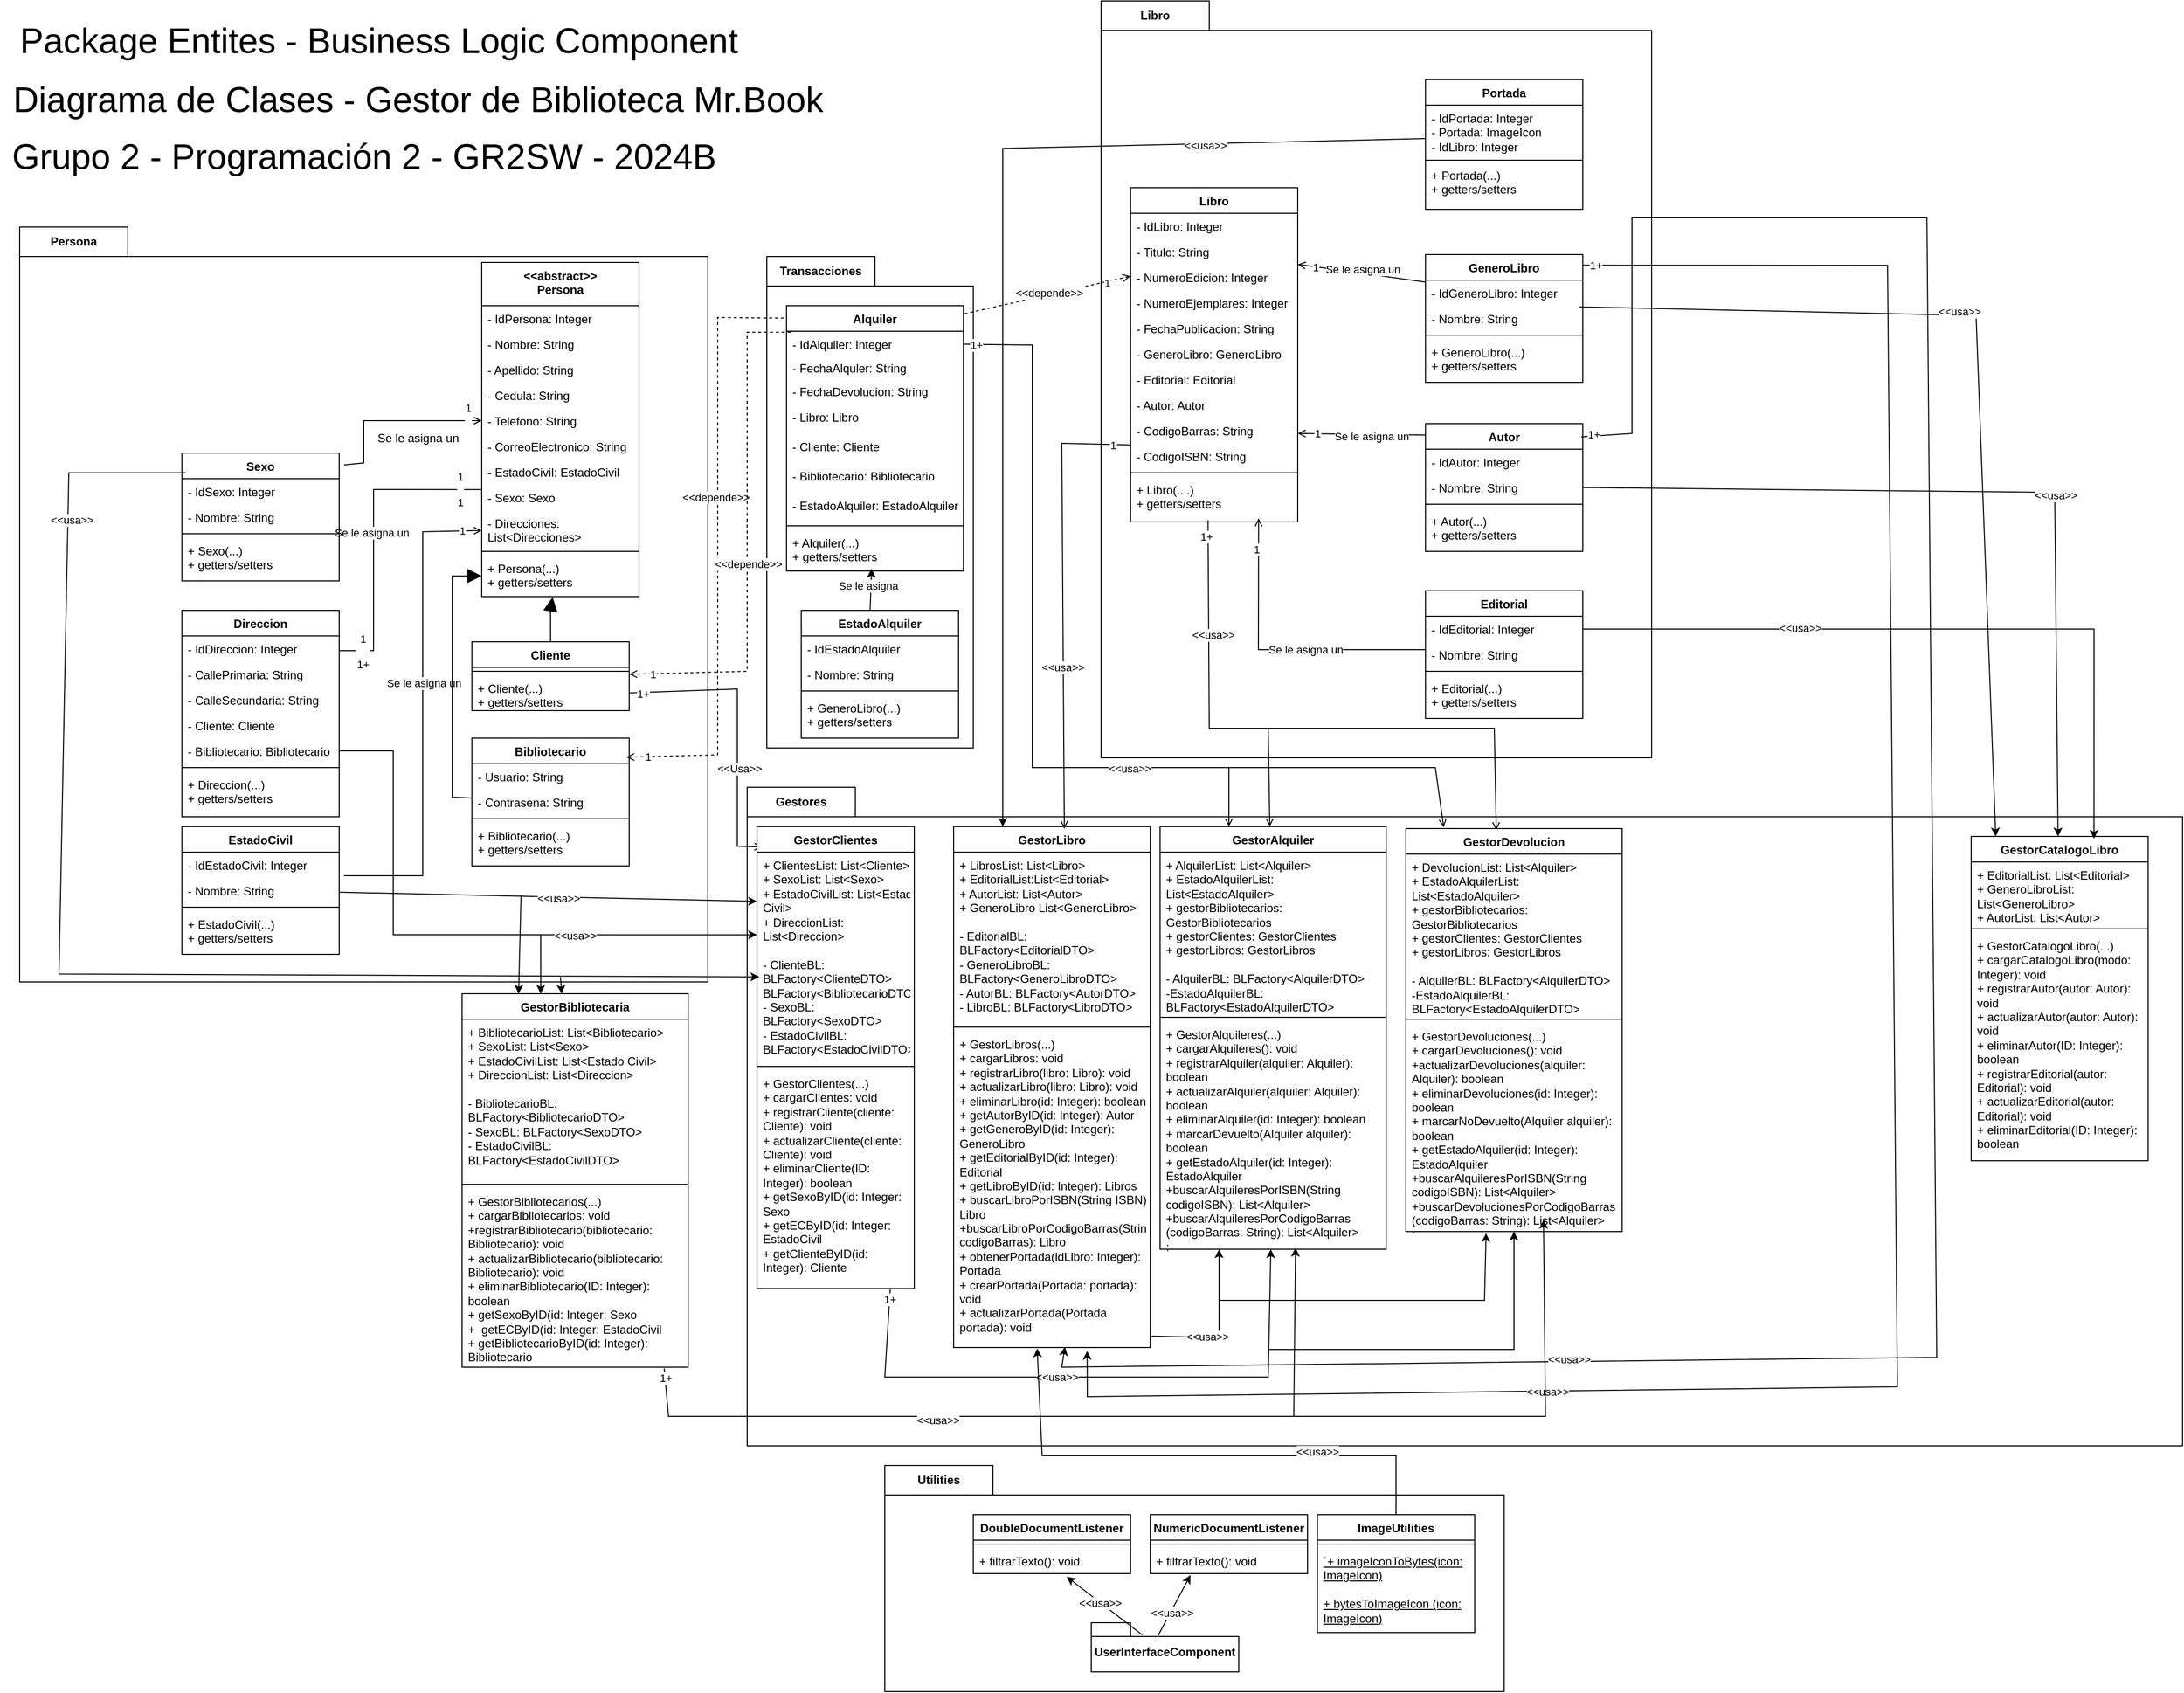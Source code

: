 <mxfile>
    <diagram id="AAFGW5f_S8-sbhcOqlIE" name="Page-1">
        <mxGraphModel dx="2440" dy="1878" grid="1" gridSize="10" guides="1" tooltips="1" connect="1" arrows="1" fold="1" page="1" pageScale="1" pageWidth="1100" pageHeight="850" background="light-dark(#FFFFFF,#000000)" math="0" shadow="0" adaptiveColors="none">
            <root>
                <mxCell id="0"/>
                <mxCell id="1" parent="0"/>
                <mxCell id="489" value="Utilities" style="shape=folder;fontStyle=1;tabWidth=110;tabHeight=30;tabPosition=left;html=1;boundedLbl=1;labelInHeader=1;container=1;collapsible=0;whiteSpace=wrap;" vertex="1" parent="1">
                    <mxGeometry x="290" y="1390" width="630" height="230" as="geometry"/>
                </mxCell>
                <mxCell id="490" value="" style="html=1;strokeColor=none;resizeWidth=1;resizeHeight=1;fillColor=none;part=1;connectable=0;allowArrows=0;deletable=0;whiteSpace=wrap;" vertex="1" parent="489">
                    <mxGeometry width="630" height="161.0" relative="1" as="geometry">
                        <mxPoint y="30" as="offset"/>
                    </mxGeometry>
                </mxCell>
                <mxCell id="487" value="Gestores" style="shape=folder;fontStyle=1;tabWidth=110;tabHeight=30;tabPosition=left;html=1;boundedLbl=1;labelInHeader=1;container=1;collapsible=0;whiteSpace=wrap;" vertex="1" parent="1">
                    <mxGeometry x="150" y="700" width="1460" height="670" as="geometry"/>
                </mxCell>
                <mxCell id="488" value="" style="html=1;strokeColor=none;resizeWidth=1;resizeHeight=1;fillColor=none;part=1;connectable=0;allowArrows=0;deletable=0;whiteSpace=wrap;" vertex="1" parent="487">
                    <mxGeometry width="1460" height="469" relative="1" as="geometry">
                        <mxPoint y="30" as="offset"/>
                    </mxGeometry>
                </mxCell>
                <mxCell id="483" value="Transacciones" style="shape=folder;fontStyle=1;tabWidth=110;tabHeight=30;tabPosition=left;html=1;boundedLbl=1;labelInHeader=1;container=1;collapsible=0;whiteSpace=wrap;" vertex="1" parent="1">
                    <mxGeometry x="170" y="160" width="210" height="500" as="geometry"/>
                </mxCell>
                <mxCell id="484" value="" style="html=1;strokeColor=none;resizeWidth=1;resizeHeight=1;fillColor=none;part=1;connectable=0;allowArrows=0;deletable=0;whiteSpace=wrap;" vertex="1" parent="483">
                    <mxGeometry width="210" height="350" relative="1" as="geometry">
                        <mxPoint y="30" as="offset"/>
                    </mxGeometry>
                </mxCell>
                <mxCell id="481" value="Libro" style="shape=folder;fontStyle=1;tabWidth=110;tabHeight=30;tabPosition=left;html=1;boundedLbl=1;labelInHeader=1;container=1;collapsible=0;whiteSpace=wrap;" vertex="1" parent="1">
                    <mxGeometry x="510" y="-100" width="560" height="770" as="geometry"/>
                </mxCell>
                <mxCell id="482" value="" style="html=1;strokeColor=none;resizeWidth=1;resizeHeight=1;fillColor=none;part=1;connectable=0;allowArrows=0;deletable=0;whiteSpace=wrap;" vertex="1" parent="481">
                    <mxGeometry width="560" height="539" relative="1" as="geometry">
                        <mxPoint y="30" as="offset"/>
                    </mxGeometry>
                </mxCell>
                <mxCell id="477" value="Persona" style="shape=folder;fontStyle=1;tabWidth=110;tabHeight=30;tabPosition=left;html=1;boundedLbl=1;labelInHeader=1;container=1;collapsible=0;whiteSpace=wrap;" vertex="1" parent="1">
                    <mxGeometry x="-590" y="130" width="700" height="768" as="geometry"/>
                </mxCell>
                <mxCell id="478" value="" style="html=1;strokeColor=none;resizeWidth=1;resizeHeight=1;fillColor=none;part=1;connectable=0;allowArrows=0;deletable=0;whiteSpace=wrap;labelBackgroundColor=none;fontColor=default;" vertex="1" parent="477">
                    <mxGeometry width="700" height="612.267" relative="1" as="geometry">
                        <mxPoint y="-40" as="offset"/>
                    </mxGeometry>
                </mxCell>
                <mxCell id="2" value="&lt;div&gt;&amp;lt;&amp;lt;abstract&amp;gt;&amp;gt;&lt;/div&gt;Persona" style="swimlane;fontStyle=1;align=center;verticalAlign=top;childLayout=stackLayout;horizontal=1;startSize=44;horizontalStack=0;resizeParent=1;resizeParentMax=0;resizeLast=0;collapsible=1;marginBottom=0;whiteSpace=wrap;html=1;" parent="1" vertex="1">
                    <mxGeometry x="-120" y="166" width="160" height="340" as="geometry"/>
                </mxCell>
                <mxCell id="72" value="- IdPersona: Integer" style="text;strokeColor=none;fillColor=none;align=left;verticalAlign=top;spacingLeft=4;spacingRight=4;overflow=hidden;rotatable=0;points=[[0,0.5],[1,0.5]];portConstraint=eastwest;whiteSpace=wrap;html=1;" parent="2" vertex="1">
                    <mxGeometry y="44" width="160" height="26" as="geometry"/>
                </mxCell>
                <mxCell id="3" value="- Nombre: String" style="text;strokeColor=none;fillColor=none;align=left;verticalAlign=top;spacingLeft=4;spacingRight=4;overflow=hidden;rotatable=0;points=[[0,0.5],[1,0.5]];portConstraint=eastwest;whiteSpace=wrap;html=1;" parent="2" vertex="1">
                    <mxGeometry y="70" width="160" height="26" as="geometry"/>
                </mxCell>
                <mxCell id="63" value="- Apellido: String" style="text;strokeColor=none;fillColor=none;align=left;verticalAlign=top;spacingLeft=4;spacingRight=4;overflow=hidden;rotatable=0;points=[[0,0.5],[1,0.5]];portConstraint=eastwest;whiteSpace=wrap;html=1;" parent="2" vertex="1">
                    <mxGeometry y="96" width="160" height="26" as="geometry"/>
                </mxCell>
                <mxCell id="65" value="- Cedula: String" style="text;strokeColor=none;fillColor=none;align=left;verticalAlign=top;spacingLeft=4;spacingRight=4;overflow=hidden;rotatable=0;points=[[0,0.5],[1,0.5]];portConstraint=eastwest;whiteSpace=wrap;html=1;" parent="2" vertex="1">
                    <mxGeometry y="122" width="160" height="26" as="geometry"/>
                </mxCell>
                <mxCell id="64" value="- Telefono: String" style="text;strokeColor=none;fillColor=none;align=left;verticalAlign=top;spacingLeft=4;spacingRight=4;overflow=hidden;rotatable=0;points=[[0,0.5],[1,0.5]];portConstraint=eastwest;whiteSpace=wrap;html=1;" parent="2" vertex="1">
                    <mxGeometry y="148" width="160" height="26" as="geometry"/>
                </mxCell>
                <mxCell id="67" value="- CorreoElectronico: String" style="text;strokeColor=none;fillColor=none;align=left;verticalAlign=top;spacingLeft=4;spacingRight=4;overflow=hidden;rotatable=0;points=[[0,0.5],[1,0.5]];portConstraint=eastwest;whiteSpace=wrap;html=1;" parent="2" vertex="1">
                    <mxGeometry y="174" width="160" height="26" as="geometry"/>
                </mxCell>
                <mxCell id="70" value="- EstadoCivil: EstadoCivil" style="text;strokeColor=none;fillColor=none;align=left;verticalAlign=top;spacingLeft=4;spacingRight=4;overflow=hidden;rotatable=0;points=[[0,0.5],[1,0.5]];portConstraint=eastwest;whiteSpace=wrap;html=1;" parent="2" vertex="1">
                    <mxGeometry y="200" width="160" height="26" as="geometry"/>
                </mxCell>
                <mxCell id="69" value="- Sexo: Sexo" style="text;strokeColor=none;fillColor=none;align=left;verticalAlign=top;spacingLeft=4;spacingRight=4;overflow=hidden;rotatable=0;points=[[0,0.5],[1,0.5]];portConstraint=eastwest;whiteSpace=wrap;html=1;" parent="2" vertex="1">
                    <mxGeometry y="226" width="160" height="26" as="geometry"/>
                </mxCell>
                <mxCell id="71" value="- Direcciones: List&amp;lt;Direcciones&amp;gt;" style="text;strokeColor=none;fillColor=none;align=left;verticalAlign=top;spacingLeft=4;spacingRight=4;overflow=hidden;rotatable=0;points=[[0,0.5],[1,0.5]];portConstraint=eastwest;whiteSpace=wrap;html=1;" parent="2" vertex="1">
                    <mxGeometry y="252" width="160" height="38" as="geometry"/>
                </mxCell>
                <mxCell id="4" value="" style="line;strokeWidth=1;fillColor=none;align=left;verticalAlign=middle;spacingTop=-1;spacingLeft=3;spacingRight=3;rotatable=0;labelPosition=right;points=[];portConstraint=eastwest;strokeColor=inherit;" parent="2" vertex="1">
                    <mxGeometry y="290" width="160" height="8" as="geometry"/>
                </mxCell>
                <mxCell id="5" value="+ Persona(...)&lt;div&gt;&lt;div&gt;+ getters/setters&lt;/div&gt;&lt;/div&gt;&lt;div&gt;&lt;br&gt;&lt;/div&gt;" style="text;strokeColor=none;fillColor=none;align=left;verticalAlign=top;spacingLeft=4;spacingRight=4;overflow=hidden;rotatable=0;points=[[0,0.5],[1,0.5]];portConstraint=eastwest;whiteSpace=wrap;html=1;" parent="2" vertex="1">
                    <mxGeometry y="298" width="160" height="42" as="geometry"/>
                </mxCell>
                <mxCell id="6" value="Libro" style="swimlane;fontStyle=1;align=center;verticalAlign=top;childLayout=stackLayout;horizontal=1;startSize=26;horizontalStack=0;resizeParent=1;resizeParentMax=0;resizeLast=0;collapsible=1;marginBottom=0;whiteSpace=wrap;html=1;" parent="1" vertex="1">
                    <mxGeometry x="540" y="90" width="170" height="340" as="geometry"/>
                </mxCell>
                <mxCell id="7" value="- IdLibro: Integer" style="text;strokeColor=none;fillColor=none;align=left;verticalAlign=top;spacingLeft=4;spacingRight=4;overflow=hidden;rotatable=0;points=[[0,0.5],[1,0.5]];portConstraint=eastwest;whiteSpace=wrap;html=1;" parent="6" vertex="1">
                    <mxGeometry y="26" width="170" height="26" as="geometry"/>
                </mxCell>
                <mxCell id="130" value="- Titulo: String" style="text;strokeColor=none;fillColor=none;align=left;verticalAlign=top;spacingLeft=4;spacingRight=4;overflow=hidden;rotatable=0;points=[[0,0.5],[1,0.5]];portConstraint=eastwest;whiteSpace=wrap;html=1;" parent="6" vertex="1">
                    <mxGeometry y="52" width="170" height="26" as="geometry"/>
                </mxCell>
                <mxCell id="131" value="- NumeroEdicion: Integer" style="text;strokeColor=none;fillColor=none;align=left;verticalAlign=top;spacingLeft=4;spacingRight=4;overflow=hidden;rotatable=0;points=[[0,0.5],[1,0.5]];portConstraint=eastwest;whiteSpace=wrap;html=1;" parent="6" vertex="1">
                    <mxGeometry y="78" width="170" height="26" as="geometry"/>
                </mxCell>
                <mxCell id="132" value="- NumeroEjemplares: Integer" style="text;strokeColor=none;fillColor=none;align=left;verticalAlign=top;spacingLeft=4;spacingRight=4;overflow=hidden;rotatable=0;points=[[0,0.5],[1,0.5]];portConstraint=eastwest;whiteSpace=wrap;html=1;" parent="6" vertex="1">
                    <mxGeometry y="104" width="170" height="26" as="geometry"/>
                </mxCell>
                <mxCell id="133" value="- FechaPublicacion: String" style="text;strokeColor=none;fillColor=none;align=left;verticalAlign=top;spacingLeft=4;spacingRight=4;overflow=hidden;rotatable=0;points=[[0,0.5],[1,0.5]];portConstraint=eastwest;whiteSpace=wrap;html=1;" parent="6" vertex="1">
                    <mxGeometry y="130" width="170" height="26" as="geometry"/>
                </mxCell>
                <mxCell id="134" value="- GeneroLibro: GeneroLibro" style="text;strokeColor=none;fillColor=none;align=left;verticalAlign=top;spacingLeft=4;spacingRight=4;overflow=hidden;rotatable=0;points=[[0,0.5],[1,0.5]];portConstraint=eastwest;whiteSpace=wrap;html=1;" parent="6" vertex="1">
                    <mxGeometry y="156" width="170" height="26" as="geometry"/>
                </mxCell>
                <mxCell id="135" value="- Editorial: Editorial" style="text;strokeColor=none;fillColor=none;align=left;verticalAlign=top;spacingLeft=4;spacingRight=4;overflow=hidden;rotatable=0;points=[[0,0.5],[1,0.5]];portConstraint=eastwest;whiteSpace=wrap;html=1;" parent="6" vertex="1">
                    <mxGeometry y="182" width="170" height="26" as="geometry"/>
                </mxCell>
                <mxCell id="136" value="- Autor: Autor" style="text;strokeColor=none;fillColor=none;align=left;verticalAlign=top;spacingLeft=4;spacingRight=4;overflow=hidden;rotatable=0;points=[[0,0.5],[1,0.5]];portConstraint=eastwest;whiteSpace=wrap;html=1;" parent="6" vertex="1">
                    <mxGeometry y="208" width="170" height="26" as="geometry"/>
                </mxCell>
                <mxCell id="137" value="- CodigoBarras: String" style="text;strokeColor=none;fillColor=none;align=left;verticalAlign=top;spacingLeft=4;spacingRight=4;overflow=hidden;rotatable=0;points=[[0,0.5],[1,0.5]];portConstraint=eastwest;whiteSpace=wrap;html=1;" parent="6" vertex="1">
                    <mxGeometry y="234" width="170" height="26" as="geometry"/>
                </mxCell>
                <mxCell id="138" value="- CodigoISBN: String" style="text;strokeColor=none;fillColor=none;align=left;verticalAlign=top;spacingLeft=4;spacingRight=4;overflow=hidden;rotatable=0;points=[[0,0.5],[1,0.5]];portConstraint=eastwest;whiteSpace=wrap;html=1;" parent="6" vertex="1">
                    <mxGeometry y="260" width="170" height="26" as="geometry"/>
                </mxCell>
                <mxCell id="8" value="" style="line;strokeWidth=1;fillColor=none;align=left;verticalAlign=middle;spacingTop=-1;spacingLeft=3;spacingRight=3;rotatable=0;labelPosition=right;points=[];portConstraint=eastwest;strokeColor=inherit;" parent="6" vertex="1">
                    <mxGeometry y="286" width="170" height="8" as="geometry"/>
                </mxCell>
                <mxCell id="9" value="+ Libro(....)&lt;div&gt;&lt;div&gt;+ getters/setters&lt;/div&gt;&lt;/div&gt;" style="text;strokeColor=none;fillColor=none;align=left;verticalAlign=top;spacingLeft=4;spacingRight=4;overflow=hidden;rotatable=0;points=[[0,0.5],[1,0.5]];portConstraint=eastwest;whiteSpace=wrap;html=1;" parent="6" vertex="1">
                    <mxGeometry y="294" width="170" height="46" as="geometry"/>
                </mxCell>
                <mxCell id="10" value="Alquiler" style="swimlane;fontStyle=1;align=center;verticalAlign=top;childLayout=stackLayout;horizontal=1;startSize=26;horizontalStack=0;resizeParent=1;resizeParentMax=0;resizeLast=0;collapsible=1;marginBottom=0;whiteSpace=wrap;html=1;" parent="1" vertex="1">
                    <mxGeometry x="190" y="210" width="180" height="270" as="geometry"/>
                </mxCell>
                <mxCell id="11" value="- IdAlquiler: Integer" style="text;strokeColor=none;fillColor=none;align=left;verticalAlign=top;spacingLeft=4;spacingRight=4;overflow=hidden;rotatable=0;points=[[0,0.5],[1,0.5]];portConstraint=eastwest;whiteSpace=wrap;html=1;" parent="10" vertex="1">
                    <mxGeometry y="26" width="180" height="24" as="geometry"/>
                </mxCell>
                <mxCell id="109" value="- FechaAlquler: String" style="text;strokeColor=none;fillColor=none;align=left;verticalAlign=top;spacingLeft=4;spacingRight=4;overflow=hidden;rotatable=0;points=[[0,0.5],[1,0.5]];portConstraint=eastwest;whiteSpace=wrap;html=1;" parent="10" vertex="1">
                    <mxGeometry y="50" width="180" height="24" as="geometry"/>
                </mxCell>
                <mxCell id="110" value="- FechaDevolucion: String" style="text;strokeColor=none;fillColor=none;align=left;verticalAlign=top;spacingLeft=4;spacingRight=4;overflow=hidden;rotatable=0;points=[[0,0.5],[1,0.5]];portConstraint=eastwest;whiteSpace=wrap;html=1;" parent="10" vertex="1">
                    <mxGeometry y="74" width="180" height="26" as="geometry"/>
                </mxCell>
                <mxCell id="111" value="- Libro: Libro" style="text;strokeColor=none;fillColor=none;align=left;verticalAlign=top;spacingLeft=4;spacingRight=4;overflow=hidden;rotatable=0;points=[[0,0.5],[1,0.5]];portConstraint=eastwest;whiteSpace=wrap;html=1;" parent="10" vertex="1">
                    <mxGeometry y="100" width="180" height="30" as="geometry"/>
                </mxCell>
                <mxCell id="112" value="- Cliente: Cliente" style="text;strokeColor=none;fillColor=none;align=left;verticalAlign=top;spacingLeft=4;spacingRight=4;overflow=hidden;rotatable=0;points=[[0,0.5],[1,0.5]];portConstraint=eastwest;whiteSpace=wrap;html=1;" parent="10" vertex="1">
                    <mxGeometry y="130" width="180" height="30" as="geometry"/>
                </mxCell>
                <mxCell id="113" value="- Bibliotecario: Bibliotecario" style="text;strokeColor=none;fillColor=none;align=left;verticalAlign=top;spacingLeft=4;spacingRight=4;overflow=hidden;rotatable=0;points=[[0,0.5],[1,0.5]];portConstraint=eastwest;whiteSpace=wrap;html=1;" parent="10" vertex="1">
                    <mxGeometry y="160" width="180" height="30" as="geometry"/>
                </mxCell>
                <mxCell id="114" value="- EstadoAlquiler: EstadoAlquiler" style="text;strokeColor=none;fillColor=none;align=left;verticalAlign=top;spacingLeft=4;spacingRight=4;overflow=hidden;rotatable=0;points=[[0,0.5],[1,0.5]];portConstraint=eastwest;whiteSpace=wrap;html=1;" parent="10" vertex="1">
                    <mxGeometry y="190" width="180" height="30" as="geometry"/>
                </mxCell>
                <mxCell id="12" value="" style="line;strokeWidth=1;fillColor=none;align=left;verticalAlign=middle;spacingTop=-1;spacingLeft=3;spacingRight=3;rotatable=0;labelPosition=right;points=[];portConstraint=eastwest;strokeColor=inherit;" parent="10" vertex="1">
                    <mxGeometry y="220" width="180" height="8" as="geometry"/>
                </mxCell>
                <mxCell id="13" value="+ Alquiler(...)&lt;div&gt;+ getters/setters&lt;/div&gt;" style="text;strokeColor=none;fillColor=none;align=left;verticalAlign=top;spacingLeft=4;spacingRight=4;overflow=hidden;rotatable=0;points=[[0,0.5],[1,0.5]];portConstraint=eastwest;whiteSpace=wrap;html=1;" parent="10" vertex="1">
                    <mxGeometry y="228" width="180" height="42" as="geometry"/>
                </mxCell>
                <mxCell id="198" style="edgeStyle=none;html=1;entryX=-0.002;entryY=0.199;entryDx=0;entryDy=0;entryPerimeter=0;rounded=0;curved=0;endArrow=none;endFill=0;" parent="1" target="69" edge="1">
                    <mxGeometry relative="1" as="geometry">
                        <mxPoint x="-265" y="561" as="sourcePoint"/>
                        <Array as="points">
                            <mxPoint x="-230" y="561"/>
                            <mxPoint x="-230" y="397"/>
                        </Array>
                    </mxGeometry>
                </mxCell>
                <mxCell id="201" value="Se le asigna un" style="edgeLabel;html=1;align=center;verticalAlign=middle;resizable=0;points=[];" parent="198" vertex="1" connectable="0">
                    <mxGeometry x="0.007" y="2" relative="1" as="geometry">
                        <mxPoint as="offset"/>
                    </mxGeometry>
                </mxCell>
                <mxCell id="202" value="1&lt;div&gt;&lt;br&gt;&lt;/div&gt;&lt;div&gt;1&lt;/div&gt;" style="edgeLabel;html=1;align=center;verticalAlign=middle;resizable=0;points=[];" parent="198" vertex="1" connectable="0">
                    <mxGeometry x="0.861" relative="1" as="geometry">
                        <mxPoint as="offset"/>
                    </mxGeometry>
                </mxCell>
                <mxCell id="290" value="1" style="edgeLabel;html=1;align=center;verticalAlign=middle;resizable=0;points=[];" parent="198" vertex="1" connectable="0">
                    <mxGeometry x="-0.871" y="-1" relative="1" as="geometry">
                        <mxPoint as="offset"/>
                    </mxGeometry>
                </mxCell>
                <mxCell id="293" value="1&lt;div&gt;&lt;br&gt;&lt;/div&gt;&lt;div&gt;1+&lt;/div&gt;" style="edgeLabel;html=1;align=center;verticalAlign=middle;resizable=0;points=[];" parent="198" vertex="1" connectable="0">
                    <mxGeometry x="-0.845" y="-1" relative="1" as="geometry">
                        <mxPoint as="offset"/>
                    </mxGeometry>
                </mxCell>
                <mxCell id="34" value="Direccion" style="swimlane;fontStyle=1;align=center;verticalAlign=top;childLayout=stackLayout;horizontal=1;startSize=26;horizontalStack=0;resizeParent=1;resizeParentMax=0;resizeLast=0;collapsible=1;marginBottom=0;whiteSpace=wrap;html=1;" parent="1" vertex="1">
                    <mxGeometry x="-425" y="520" width="160" height="210" as="geometry"/>
                </mxCell>
                <mxCell id="35" value="- IdDireccion: Integer" style="text;strokeColor=none;fillColor=none;align=left;verticalAlign=top;spacingLeft=4;spacingRight=4;overflow=hidden;rotatable=0;points=[[0,0.5],[1,0.5]];portConstraint=eastwest;whiteSpace=wrap;html=1;" parent="34" vertex="1">
                    <mxGeometry y="26" width="160" height="26" as="geometry"/>
                </mxCell>
                <mxCell id="78" value="- CallePrimaria: String" style="text;strokeColor=none;fillColor=none;align=left;verticalAlign=top;spacingLeft=4;spacingRight=4;overflow=hidden;rotatable=0;points=[[0,0.5],[1,0.5]];portConstraint=eastwest;whiteSpace=wrap;html=1;" parent="34" vertex="1">
                    <mxGeometry y="52" width="160" height="26" as="geometry"/>
                </mxCell>
                <mxCell id="79" value="- CalleSecundaria: String" style="text;strokeColor=none;fillColor=none;align=left;verticalAlign=top;spacingLeft=4;spacingRight=4;overflow=hidden;rotatable=0;points=[[0,0.5],[1,0.5]];portConstraint=eastwest;whiteSpace=wrap;html=1;" parent="34" vertex="1">
                    <mxGeometry y="78" width="160" height="26" as="geometry"/>
                </mxCell>
                <mxCell id="86" value="- Cliente: Cliente" style="text;strokeColor=none;fillColor=none;align=left;verticalAlign=top;spacingLeft=4;spacingRight=4;overflow=hidden;rotatable=0;points=[[0,0.5],[1,0.5]];portConstraint=eastwest;whiteSpace=wrap;html=1;" parent="34" vertex="1">
                    <mxGeometry y="104" width="160" height="26" as="geometry"/>
                </mxCell>
                <mxCell id="88" value="- Bibliotecario: Bibliotecario" style="text;strokeColor=none;fillColor=none;align=left;verticalAlign=top;spacingLeft=4;spacingRight=4;overflow=hidden;rotatable=0;points=[[0,0.5],[1,0.5]];portConstraint=eastwest;whiteSpace=wrap;html=1;" parent="34" vertex="1">
                    <mxGeometry y="130" width="160" height="26" as="geometry"/>
                </mxCell>
                <mxCell id="36" value="" style="line;strokeWidth=1;fillColor=none;align=left;verticalAlign=middle;spacingTop=-1;spacingLeft=3;spacingRight=3;rotatable=0;labelPosition=right;points=[];portConstraint=eastwest;strokeColor=inherit;" parent="34" vertex="1">
                    <mxGeometry y="156" width="160" height="8" as="geometry"/>
                </mxCell>
                <mxCell id="37" value="+ Direccion(...)&lt;div&gt;+ getters/setters&lt;/div&gt;" style="text;strokeColor=none;fillColor=none;align=left;verticalAlign=top;spacingLeft=4;spacingRight=4;overflow=hidden;rotatable=0;points=[[0,0.5],[1,0.5]];portConstraint=eastwest;whiteSpace=wrap;html=1;" parent="34" vertex="1">
                    <mxGeometry y="164" width="160" height="46" as="geometry"/>
                </mxCell>
                <mxCell id="42" value="Sexo" style="swimlane;fontStyle=1;align=center;verticalAlign=top;childLayout=stackLayout;horizontal=1;startSize=26;horizontalStack=0;resizeParent=1;resizeParentMax=0;resizeLast=0;collapsible=1;marginBottom=0;whiteSpace=wrap;html=1;" parent="1" vertex="1">
                    <mxGeometry x="-425" y="360" width="160" height="130" as="geometry"/>
                </mxCell>
                <mxCell id="43" value="- IdSexo: Integer" style="text;strokeColor=none;fillColor=none;align=left;verticalAlign=top;spacingLeft=4;spacingRight=4;overflow=hidden;rotatable=0;points=[[0,0.5],[1,0.5]];portConstraint=eastwest;whiteSpace=wrap;html=1;" parent="42" vertex="1">
                    <mxGeometry y="26" width="160" height="26" as="geometry"/>
                </mxCell>
                <mxCell id="77" value="- Nombre: String" style="text;strokeColor=none;fillColor=none;align=left;verticalAlign=top;spacingLeft=4;spacingRight=4;overflow=hidden;rotatable=0;points=[[0,0.5],[1,0.5]];portConstraint=eastwest;whiteSpace=wrap;html=1;" parent="42" vertex="1">
                    <mxGeometry y="52" width="160" height="26" as="geometry"/>
                </mxCell>
                <mxCell id="44" value="" style="line;strokeWidth=1;fillColor=none;align=left;verticalAlign=middle;spacingTop=-1;spacingLeft=3;spacingRight=3;rotatable=0;labelPosition=right;points=[];portConstraint=eastwest;strokeColor=inherit;" parent="42" vertex="1">
                    <mxGeometry y="78" width="160" height="8" as="geometry"/>
                </mxCell>
                <mxCell id="45" value="+ Sexo(...)&lt;div&gt;+ getters/setters&lt;/div&gt;" style="text;strokeColor=none;fillColor=none;align=left;verticalAlign=top;spacingLeft=4;spacingRight=4;overflow=hidden;rotatable=0;points=[[0,0.5],[1,0.5]];portConstraint=eastwest;whiteSpace=wrap;html=1;" parent="42" vertex="1">
                    <mxGeometry y="86" width="160" height="44" as="geometry"/>
                </mxCell>
                <mxCell id="206" style="edgeStyle=none;html=1;rounded=0;curved=0;endArrow=open;endFill=0;" parent="1" target="71" edge="1">
                    <mxGeometry relative="1" as="geometry">
                        <mxPoint x="-260" y="790" as="sourcePoint"/>
                        <Array as="points">
                            <mxPoint x="-180" y="790"/>
                            <mxPoint x="-180" y="440"/>
                        </Array>
                    </mxGeometry>
                </mxCell>
                <mxCell id="207" value="Se le asigna un" style="edgeLabel;html=1;align=center;verticalAlign=middle;resizable=0;points=[];" parent="206" vertex="1" connectable="0">
                    <mxGeometry x="0.126" y="-1" relative="1" as="geometry">
                        <mxPoint as="offset"/>
                    </mxGeometry>
                </mxCell>
                <mxCell id="276" value="1" style="edgeLabel;html=1;align=center;verticalAlign=middle;resizable=0;points=[];" parent="206" vertex="1" connectable="0">
                    <mxGeometry x="0.917" relative="1" as="geometry">
                        <mxPoint as="offset"/>
                    </mxGeometry>
                </mxCell>
                <mxCell id="89" value="EstadoCivil" style="swimlane;fontStyle=1;align=center;verticalAlign=top;childLayout=stackLayout;horizontal=1;startSize=26;horizontalStack=0;resizeParent=1;resizeParentMax=0;resizeLast=0;collapsible=1;marginBottom=0;whiteSpace=wrap;html=1;" parent="1" vertex="1">
                    <mxGeometry x="-425" y="740" width="160" height="130" as="geometry"/>
                </mxCell>
                <mxCell id="90" value="- IdEstadoCivil: Integer" style="text;strokeColor=none;fillColor=none;align=left;verticalAlign=top;spacingLeft=4;spacingRight=4;overflow=hidden;rotatable=0;points=[[0,0.5],[1,0.5]];portConstraint=eastwest;whiteSpace=wrap;html=1;" parent="89" vertex="1">
                    <mxGeometry y="26" width="160" height="26" as="geometry"/>
                </mxCell>
                <mxCell id="91" value="- Nombre: String" style="text;strokeColor=none;fillColor=none;align=left;verticalAlign=top;spacingLeft=4;spacingRight=4;overflow=hidden;rotatable=0;points=[[0,0.5],[1,0.5]];portConstraint=eastwest;whiteSpace=wrap;html=1;" parent="89" vertex="1">
                    <mxGeometry y="52" width="160" height="26" as="geometry"/>
                </mxCell>
                <mxCell id="92" value="" style="line;strokeWidth=1;fillColor=none;align=left;verticalAlign=middle;spacingTop=-1;spacingLeft=3;spacingRight=3;rotatable=0;labelPosition=right;points=[];portConstraint=eastwest;strokeColor=inherit;" parent="89" vertex="1">
                    <mxGeometry y="78" width="160" height="8" as="geometry"/>
                </mxCell>
                <mxCell id="93" value="+ EstadoCivil(...)&lt;div&gt;+ getters/setters&lt;/div&gt;" style="text;strokeColor=none;fillColor=none;align=left;verticalAlign=top;spacingLeft=4;spacingRight=4;overflow=hidden;rotatable=0;points=[[0,0.5],[1,0.5]];portConstraint=eastwest;whiteSpace=wrap;html=1;" parent="89" vertex="1">
                    <mxGeometry y="86" width="160" height="44" as="geometry"/>
                </mxCell>
                <mxCell id="139" value="GeneroLibro" style="swimlane;fontStyle=1;align=center;verticalAlign=top;childLayout=stackLayout;horizontal=1;startSize=26;horizontalStack=0;resizeParent=1;resizeParentMax=0;resizeLast=0;collapsible=1;marginBottom=0;whiteSpace=wrap;html=1;" parent="1" vertex="1">
                    <mxGeometry x="840" y="158" width="160" height="130" as="geometry"/>
                </mxCell>
                <mxCell id="140" value="- IdGeneroLibro: Integer" style="text;strokeColor=none;fillColor=none;align=left;verticalAlign=top;spacingLeft=4;spacingRight=4;overflow=hidden;rotatable=0;points=[[0,0.5],[1,0.5]];portConstraint=eastwest;whiteSpace=wrap;html=1;" parent="139" vertex="1">
                    <mxGeometry y="26" width="160" height="26" as="geometry"/>
                </mxCell>
                <mxCell id="141" value="- Nombre: String" style="text;strokeColor=none;fillColor=none;align=left;verticalAlign=top;spacingLeft=4;spacingRight=4;overflow=hidden;rotatable=0;points=[[0,0.5],[1,0.5]];portConstraint=eastwest;whiteSpace=wrap;html=1;" parent="139" vertex="1">
                    <mxGeometry y="52" width="160" height="26" as="geometry"/>
                </mxCell>
                <mxCell id="142" value="" style="line;strokeWidth=1;fillColor=none;align=left;verticalAlign=middle;spacingTop=-1;spacingLeft=3;spacingRight=3;rotatable=0;labelPosition=right;points=[];portConstraint=eastwest;strokeColor=inherit;" parent="139" vertex="1">
                    <mxGeometry y="78" width="160" height="8" as="geometry"/>
                </mxCell>
                <mxCell id="143" value="+ GeneroLibro(...)&lt;div&gt;+ getters/setters&lt;/div&gt;" style="text;strokeColor=none;fillColor=none;align=left;verticalAlign=top;spacingLeft=4;spacingRight=4;overflow=hidden;rotatable=0;points=[[0,0.5],[1,0.5]];portConstraint=eastwest;whiteSpace=wrap;html=1;" parent="139" vertex="1">
                    <mxGeometry y="86" width="160" height="44" as="geometry"/>
                </mxCell>
                <mxCell id="144" value="Editorial" style="swimlane;fontStyle=1;align=center;verticalAlign=top;childLayout=stackLayout;horizontal=1;startSize=26;horizontalStack=0;resizeParent=1;resizeParentMax=0;resizeLast=0;collapsible=1;marginBottom=0;whiteSpace=wrap;html=1;" parent="1" vertex="1">
                    <mxGeometry x="840" y="500" width="160" height="130" as="geometry"/>
                </mxCell>
                <mxCell id="145" value="- IdEditorial: Integer" style="text;strokeColor=none;fillColor=none;align=left;verticalAlign=top;spacingLeft=4;spacingRight=4;overflow=hidden;rotatable=0;points=[[0,0.5],[1,0.5]];portConstraint=eastwest;whiteSpace=wrap;html=1;" parent="144" vertex="1">
                    <mxGeometry y="26" width="160" height="26" as="geometry"/>
                </mxCell>
                <mxCell id="146" value="- Nombre: String" style="text;strokeColor=none;fillColor=none;align=left;verticalAlign=top;spacingLeft=4;spacingRight=4;overflow=hidden;rotatable=0;points=[[0,0.5],[1,0.5]];portConstraint=eastwest;whiteSpace=wrap;html=1;" parent="144" vertex="1">
                    <mxGeometry y="52" width="160" height="26" as="geometry"/>
                </mxCell>
                <mxCell id="147" value="" style="line;strokeWidth=1;fillColor=none;align=left;verticalAlign=middle;spacingTop=-1;spacingLeft=3;spacingRight=3;rotatable=0;labelPosition=right;points=[];portConstraint=eastwest;strokeColor=inherit;" parent="144" vertex="1">
                    <mxGeometry y="78" width="160" height="8" as="geometry"/>
                </mxCell>
                <mxCell id="148" value="+ Editorial(...)&lt;div&gt;+ getters/setters&lt;/div&gt;" style="text;strokeColor=none;fillColor=none;align=left;verticalAlign=top;spacingLeft=4;spacingRight=4;overflow=hidden;rotatable=0;points=[[0,0.5],[1,0.5]];portConstraint=eastwest;whiteSpace=wrap;html=1;" parent="144" vertex="1">
                    <mxGeometry y="86" width="160" height="44" as="geometry"/>
                </mxCell>
                <mxCell id="149" value="Autor" style="swimlane;fontStyle=1;align=center;verticalAlign=top;childLayout=stackLayout;horizontal=1;startSize=26;horizontalStack=0;resizeParent=1;resizeParentMax=0;resizeLast=0;collapsible=1;marginBottom=0;whiteSpace=wrap;html=1;" parent="1" vertex="1">
                    <mxGeometry x="840" y="330" width="160" height="130" as="geometry"/>
                </mxCell>
                <mxCell id="150" value="- IdAutor: Integer" style="text;strokeColor=none;fillColor=none;align=left;verticalAlign=top;spacingLeft=4;spacingRight=4;overflow=hidden;rotatable=0;points=[[0,0.5],[1,0.5]];portConstraint=eastwest;whiteSpace=wrap;html=1;" parent="149" vertex="1">
                    <mxGeometry y="26" width="160" height="26" as="geometry"/>
                </mxCell>
                <mxCell id="151" value="- Nombre: String" style="text;strokeColor=none;fillColor=none;align=left;verticalAlign=top;spacingLeft=4;spacingRight=4;overflow=hidden;rotatable=0;points=[[0,0.5],[1,0.5]];portConstraint=eastwest;whiteSpace=wrap;html=1;" parent="149" vertex="1">
                    <mxGeometry y="52" width="160" height="26" as="geometry"/>
                </mxCell>
                <mxCell id="152" value="" style="line;strokeWidth=1;fillColor=none;align=left;verticalAlign=middle;spacingTop=-1;spacingLeft=3;spacingRight=3;rotatable=0;labelPosition=right;points=[];portConstraint=eastwest;strokeColor=inherit;" parent="149" vertex="1">
                    <mxGeometry y="78" width="160" height="8" as="geometry"/>
                </mxCell>
                <mxCell id="153" value="+ Autor(...)&lt;div&gt;+ getters/setters&lt;/div&gt;" style="text;strokeColor=none;fillColor=none;align=left;verticalAlign=top;spacingLeft=4;spacingRight=4;overflow=hidden;rotatable=0;points=[[0,0.5],[1,0.5]];portConstraint=eastwest;whiteSpace=wrap;html=1;" parent="149" vertex="1">
                    <mxGeometry y="86" width="160" height="44" as="geometry"/>
                </mxCell>
                <mxCell id="154" value="EstadoAlquiler" style="swimlane;fontStyle=1;align=center;verticalAlign=top;childLayout=stackLayout;horizontal=1;startSize=26;horizontalStack=0;resizeParent=1;resizeParentMax=0;resizeLast=0;collapsible=1;marginBottom=0;whiteSpace=wrap;html=1;" parent="1" vertex="1">
                    <mxGeometry x="205" y="520" width="160" height="130" as="geometry"/>
                </mxCell>
                <mxCell id="155" value="- IdEstadoAlquiler" style="text;strokeColor=none;fillColor=none;align=left;verticalAlign=top;spacingLeft=4;spacingRight=4;overflow=hidden;rotatable=0;points=[[0,0.5],[1,0.5]];portConstraint=eastwest;whiteSpace=wrap;html=1;" parent="154" vertex="1">
                    <mxGeometry y="26" width="160" height="26" as="geometry"/>
                </mxCell>
                <mxCell id="156" value="- Nombre: String" style="text;strokeColor=none;fillColor=none;align=left;verticalAlign=top;spacingLeft=4;spacingRight=4;overflow=hidden;rotatable=0;points=[[0,0.5],[1,0.5]];portConstraint=eastwest;whiteSpace=wrap;html=1;" parent="154" vertex="1">
                    <mxGeometry y="52" width="160" height="26" as="geometry"/>
                </mxCell>
                <mxCell id="157" value="" style="line;strokeWidth=1;fillColor=none;align=left;verticalAlign=middle;spacingTop=-1;spacingLeft=3;spacingRight=3;rotatable=0;labelPosition=right;points=[];portConstraint=eastwest;strokeColor=inherit;" parent="154" vertex="1">
                    <mxGeometry y="78" width="160" height="8" as="geometry"/>
                </mxCell>
                <mxCell id="158" value="+ GeneroLibro(...)&lt;div&gt;+ getters/setters&lt;/div&gt;" style="text;strokeColor=none;fillColor=none;align=left;verticalAlign=top;spacingLeft=4;spacingRight=4;overflow=hidden;rotatable=0;points=[[0,0.5],[1,0.5]];portConstraint=eastwest;whiteSpace=wrap;html=1;" parent="154" vertex="1">
                    <mxGeometry y="86" width="160" height="44" as="geometry"/>
                </mxCell>
                <mxCell id="180" value="GestorLibro" style="swimlane;fontStyle=1;align=center;verticalAlign=top;childLayout=stackLayout;horizontal=1;startSize=26;horizontalStack=0;resizeParent=1;resizeParentMax=0;resizeLast=0;collapsible=1;marginBottom=0;whiteSpace=wrap;html=1;" parent="1" vertex="1">
                    <mxGeometry x="360" y="740" width="200" height="530" as="geometry"/>
                </mxCell>
                <mxCell id="181" value="&lt;font style=&quot;color: rgb(0, 0, 0);&quot;&gt;+ LibrosList: List&amp;lt;Libro&amp;gt;&lt;/font&gt;&lt;div&gt;&lt;font style=&quot;color: rgb(0, 0, 0);&quot;&gt;+ EditorialList:List&amp;lt;Editorial&amp;gt;&lt;/font&gt;&lt;/div&gt;&lt;div&gt;&lt;font style=&quot;color: rgb(0, 0, 0);&quot;&gt;+ AutorList: List&amp;lt;Autor&amp;gt;&lt;/font&gt;&lt;/div&gt;&lt;div&gt;&lt;font style=&quot;color: rgb(0, 0, 0);&quot;&gt;+ GeneroLibro List&amp;lt;GeneroLibro&amp;gt;&lt;/font&gt;&lt;/div&gt;&lt;div&gt;&lt;font style=&quot;color: rgb(0, 0, 0);&quot;&gt;&lt;br&gt;&lt;/font&gt;&lt;/div&gt;&lt;div&gt;&lt;font style=&quot;color: rgb(0, 0, 0);&quot;&gt;- EditorialBL: BLFactory&amp;lt;EditorialDTO&amp;gt;&lt;/font&gt;&lt;/div&gt;&lt;div&gt;&lt;font style=&quot;color: rgb(0, 0, 0);&quot;&gt;&lt;span style=&quot;color: rgb(0, 0, 0);&quot;&gt;- GeneroLibroBL: BLFactory&amp;lt;GeneroLibroDTO&amp;gt;&lt;/span&gt;&lt;br&gt;&lt;/font&gt;&lt;/div&gt;&lt;div&gt;&lt;font style=&quot;color: rgb(0, 0, 0);&quot;&gt;&lt;span style=&quot;color: rgb(0, 0, 0);&quot;&gt;&lt;span style=&quot;color: rgb(0, 0, 0);&quot;&gt;- AutorBL: BLFactory&amp;lt;AutorDTO&amp;gt;&lt;/span&gt;&lt;br&gt;&lt;/span&gt;&lt;/font&gt;&lt;/div&gt;&lt;div&gt;&lt;font style=&quot;color: rgb(0, 0, 0);&quot;&gt;&lt;span style=&quot;color: rgb(0, 0, 0);&quot;&gt;&lt;span style=&quot;color: rgb(0, 0, 0);&quot;&gt;- LibroBL: BLFactory&amp;lt;LibroDTO&amp;gt;&lt;/span&gt;&lt;/span&gt;&lt;/font&gt;&lt;/div&gt;&lt;div&gt;&lt;font style=&quot;color: rgb(0, 0, 0);&quot;&gt;&lt;br&gt;&lt;/font&gt;&lt;/div&gt;" style="text;strokeColor=none;fillColor=none;align=left;verticalAlign=top;spacingLeft=4;spacingRight=4;overflow=hidden;rotatable=0;points=[[0,0.5],[1,0.5]];portConstraint=eastwest;whiteSpace=wrap;html=1;" parent="180" vertex="1">
                    <mxGeometry y="26" width="200" height="174" as="geometry"/>
                </mxCell>
                <mxCell id="182" value="" style="line;strokeWidth=1;fillColor=none;align=left;verticalAlign=middle;spacingTop=-1;spacingLeft=3;spacingRight=3;rotatable=0;labelPosition=right;points=[];portConstraint=eastwest;strokeColor=inherit;" parent="180" vertex="1">
                    <mxGeometry y="200" width="200" height="8" as="geometry"/>
                </mxCell>
                <mxCell id="299" value="&lt;div&gt;&lt;font style=&quot;color: rgb(0, 0, 0);&quot;&gt;+ GestorLibros(...)&lt;/font&gt;&lt;/div&gt;&lt;div&gt;&lt;font style=&quot;color: rgb(0, 0, 0);&quot;&gt;+ cargarLibros: void&lt;/font&gt;&lt;/div&gt;&lt;font style=&quot;color: rgb(0, 0, 0);&quot;&gt;+ registrarLibro(libro: Libro): void&lt;/font&gt;&lt;div&gt;&lt;font style=&quot;color: rgb(0, 0, 0);&quot;&gt;+ actualizarLibro(libro: Libro): void&lt;/font&gt;&lt;/div&gt;&lt;div&gt;&lt;font style=&quot;color: rgb(0, 0, 0);&quot;&gt;+ eliminarLibro(id: Integer): boolean&lt;/font&gt;&lt;/div&gt;&lt;div&gt;&lt;font style=&quot;color: rgb(0, 0, 0);&quot;&gt;+ getAutorByID(id: Integer): Autor&lt;/font&gt;&lt;/div&gt;&lt;div&gt;&lt;font&gt;&lt;span&gt;&lt;font style=&quot;color: rgb(0, 0, 0);&quot;&gt;+ getGeneroByID(id: Integer): GeneroLibro&lt;/font&gt;&lt;/span&gt;&lt;br&gt;&lt;/font&gt;&lt;/div&gt;&lt;div&gt;&lt;div style=&quot;scrollbar-color: light-dark(#e2e2e2, #4b4b4b)&lt;br/&gt;&#x9;&#x9;&#x9;&#x9;&#x9;light-dark(#fbfbfb, var(--dark-panel-color));&quot;&gt;&lt;font style=&quot;color: rgb(0, 0, 0);&quot;&gt;+ getEditorialByID(id: Integer): Editorial&lt;/font&gt;&lt;/div&gt;&lt;div style=&quot;scrollbar-color: light-dark(#e2e2e2, #4b4b4b)&lt;br/&gt;&#x9;&#x9;&#x9;&#x9;&#x9;light-dark(#fbfbfb, var(--dark-panel-color));&quot;&gt;&lt;font style=&quot;color: rgb(0, 0, 0);&quot;&gt;+ getLibroByID(id: Integer): Libros&lt;/font&gt;&lt;/div&gt;&lt;div style=&quot;scrollbar-color: light-dark(#e2e2e2, #4b4b4b)&lt;br/&gt;&#x9;&#x9;&#x9;&#x9;&#x9;light-dark(#fbfbfb, var(--dark-panel-color));&quot;&gt;&lt;font style=&quot;color: rgb(0, 0, 0);&quot;&gt;+ buscarLibroPorISBN(String ISBN): Libro&lt;/font&gt;&lt;/div&gt;&lt;div style=&quot;scrollbar-color: light-dark(#e2e2e2, #4b4b4b)&lt;br/&gt;&#x9;&#x9;&#x9;&#x9;&#x9;light-dark(#fbfbfb, var(--dark-panel-color));&quot;&gt;&lt;font style=&quot;color: rgb(0, 0, 0);&quot;&gt;+buscarLibroPorCodigoBarras(String codigoBarras): Libro&lt;/font&gt;&lt;/div&gt;&lt;div style=&quot;scrollbar-color: light-dark(#e2e2e2, #4b4b4b)&lt;br/&gt;&#x9;&#x9;&#x9;&#x9;&#x9;light-dark(#fbfbfb, var(--dark-panel-color));&quot;&gt;&lt;font style=&quot;color: rgb(0, 0, 0);&quot;&gt;+ obtenerPortada(idLibro: Integer): Portada&lt;/font&gt;&lt;/div&gt;&lt;div style=&quot;scrollbar-color: light-dark(#e2e2e2, #4b4b4b)&lt;br/&gt;&#x9;&#x9;&#x9;&#x9;&#x9;light-dark(#fbfbfb, var(--dark-panel-color));&quot;&gt;&lt;font style=&quot;color: rgb(0, 0, 0);&quot;&gt;+ crearPortada(Portada: portada): void&lt;/font&gt;&lt;/div&gt;&lt;div style=&quot;scrollbar-color: light-dark(#e2e2e2, #4b4b4b)&lt;br/&gt;&#x9;&#x9;&#x9;&#x9;&#x9;light-dark(#fbfbfb, var(--dark-panel-color));&quot;&gt;&lt;font style=&quot;color: rgb(0, 0, 0);&quot;&gt;+ actualizarPortada(Portada portada): void&lt;/font&gt;&lt;/div&gt;&lt;div style=&quot;scrollbar-color: light-dark(#e2e2e2, #4b4b4b)&lt;br/&gt;&#x9;&#x9;&#x9;&#x9;&#x9;light-dark(#fbfbfb, var(--dark-panel-color));&quot;&gt;&lt;font style=&quot;color: rgb(0, 0, 0);&quot;&gt;&lt;br&gt;&lt;/font&gt;&lt;/div&gt;&lt;div style=&quot;scrollbar-color: light-dark(#e2e2e2, #4b4b4b)&lt;br/&gt;&#x9;&#x9;&#x9;&#x9;&#x9;light-dark(#fbfbfb, var(--dark-panel-color));&quot;&gt;&lt;font style=&quot;color: rgb(0, 0, 0);&quot;&gt;&lt;br style=&quot;scrollbar-color: light-dark(#e2e2e2, #4b4b4b)&lt;br/&gt;&#x9;&#x9;&#x9;&#x9;&#x9;light-dark(#fbfbfb, var(--dark-panel-color));&quot;&gt;&lt;/font&gt;&lt;/div&gt;&lt;/div&gt;&lt;div&gt;&lt;br&gt;&lt;/div&gt;" style="text;strokeColor=none;fillColor=none;align=left;verticalAlign=top;spacingLeft=4;spacingRight=4;overflow=hidden;rotatable=0;points=[[0,0.5],[1,0.5]];portConstraint=eastwest;whiteSpace=wrap;html=1;" parent="180" vertex="1">
                    <mxGeometry y="208" width="200" height="322" as="geometry"/>
                </mxCell>
                <mxCell id="332" style="edgeStyle=none;html=1;entryX=1;entryY=0.5;entryDx=0;entryDy=0;rounded=0;curved=0;startArrow=open;startFill=0;endArrow=none;endFill=0;exitX=0.034;exitY=0.044;exitDx=0;exitDy=0;exitPerimeter=0;" parent="1" source="188" target="230" edge="1">
                    <mxGeometry relative="1" as="geometry">
                        <mxPoint x="160" y="810" as="sourcePoint"/>
                        <Array as="points">
                            <mxPoint x="140" y="760"/>
                            <mxPoint x="140" y="600"/>
                        </Array>
                    </mxGeometry>
                </mxCell>
                <mxCell id="333" value="&amp;lt;&amp;lt;Usa&amp;gt;&amp;gt;" style="edgeLabel;html=1;align=center;verticalAlign=middle;resizable=0;points=[];" parent="332" vertex="1" connectable="0">
                    <mxGeometry x="-0.29" y="-2" relative="1" as="geometry">
                        <mxPoint as="offset"/>
                    </mxGeometry>
                </mxCell>
                <mxCell id="334" value="1+" style="edgeLabel;html=1;align=center;verticalAlign=middle;resizable=0;points=[];" parent="332" vertex="1" connectable="0">
                    <mxGeometry x="0.91" y="1" relative="1" as="geometry">
                        <mxPoint as="offset"/>
                    </mxGeometry>
                </mxCell>
                <mxCell id="188" value="GestorClientes" style="swimlane;fontStyle=1;align=center;verticalAlign=top;childLayout=stackLayout;horizontal=1;startSize=26;horizontalStack=0;resizeParent=1;resizeParentMax=0;resizeLast=0;collapsible=1;marginBottom=0;whiteSpace=wrap;html=1;" parent="1" vertex="1">
                    <mxGeometry x="160" y="740" width="160" height="470" as="geometry"/>
                </mxCell>
                <mxCell id="189" value="&lt;font style=&quot;color: rgb(0, 0, 0);&quot;&gt;+ ClientesList: List&amp;lt;Cliente&amp;gt;&lt;/font&gt;&lt;div&gt;&lt;font style=&quot;color: rgb(0, 0, 0);&quot;&gt;+ SexoList: List&amp;lt;Sexo&amp;gt;&lt;/font&gt;&lt;/div&gt;&lt;div&gt;&lt;font style=&quot;color: rgb(0, 0, 0);&quot;&gt;+ EstadoCivilList: List&amp;lt;Estado Civil&amp;gt;&lt;/font&gt;&lt;/div&gt;&lt;div&gt;&lt;font style=&quot;color: rgb(0, 0, 0);&quot;&gt;+ DireccionList: List&amp;lt;Direccion&amp;gt;&lt;/font&gt;&lt;/div&gt;&lt;div&gt;&lt;font style=&quot;color: rgb(0, 0, 0);&quot;&gt;&lt;br&gt;&lt;/font&gt;&lt;/div&gt;&lt;div&gt;&lt;font style=&quot;color: rgb(0, 0, 0);&quot;&gt;&lt;div style=&quot;scrollbar-color: light-dark(#e2e2e2, #4b4b4b)&lt;br/&gt;&#x9;&#x9;&#x9;&#x9;&#x9;light-dark(#fbfbfb, var(--dark-panel-color));&quot;&gt;&lt;font style=&quot;scrollbar-color: light-dark(#e2e2e2, #4b4b4b)&lt;br/&gt;&#x9;&#x9;&#x9;&#x9;&#x9;light-dark(#fbfbfb, var(--dark-panel-color));&quot;&gt;- ClienteBL: BLFactory&amp;lt;ClienteDTO&amp;gt; BLFactory&amp;lt;BibliotecarioDTO&amp;gt;&lt;/font&gt;&lt;/div&gt;&lt;div style=&quot;scrollbar-color: light-dark(#e2e2e2, #4b4b4b)&lt;br/&gt;&#x9;&#x9;&#x9;&#x9;&#x9;light-dark(#fbfbfb, var(--dark-panel-color));&quot;&gt;&lt;font style=&quot;scrollbar-color: light-dark(#e2e2e2, #4b4b4b)&lt;br/&gt;&#x9;&#x9;&#x9;&#x9;&#x9;light-dark(#fbfbfb, var(--dark-panel-color));&quot;&gt;- SexoBL: BLFactory&amp;lt;SexoDTO&amp;gt;&lt;/font&gt;&lt;/div&gt;&lt;div style=&quot;scrollbar-color: light-dark(#e2e2e2, #4b4b4b)&lt;br/&gt;&#x9;&#x9;&#x9;&#x9;&#x9;light-dark(#fbfbfb, var(--dark-panel-color));&quot;&gt;&lt;font style=&quot;scrollbar-color: light-dark(#e2e2e2, #4b4b4b)&lt;br/&gt;&#x9;&#x9;&#x9;&#x9;&#x9;light-dark(#fbfbfb, var(--dark-panel-color));&quot;&gt;- EstadoCivilBL: BLFactory&amp;lt;EstadoCivilDTO&amp;gt;&lt;/font&gt;&lt;/div&gt;&lt;/font&gt;&lt;/div&gt;&lt;div&gt;&lt;font style=&quot;color: rgb(0, 0, 0);&quot;&gt;&lt;br&gt;&lt;/font&gt;&lt;/div&gt;&lt;div&gt;&lt;br&gt;&lt;/div&gt;" style="text;strokeColor=none;fillColor=none;align=left;verticalAlign=top;spacingLeft=4;spacingRight=4;overflow=hidden;rotatable=0;points=[[0,0.5],[1,0.5]];portConstraint=eastwest;whiteSpace=wrap;html=1;" parent="188" vertex="1">
                    <mxGeometry y="26" width="160" height="214" as="geometry"/>
                </mxCell>
                <mxCell id="190" value="" style="line;strokeWidth=1;fillColor=none;align=left;verticalAlign=middle;spacingTop=-1;spacingLeft=3;spacingRight=3;rotatable=0;labelPosition=right;points=[];portConstraint=eastwest;strokeColor=inherit;" parent="188" vertex="1">
                    <mxGeometry y="240" width="160" height="8" as="geometry"/>
                </mxCell>
                <mxCell id="191" value="&lt;div&gt;&lt;font style=&quot;color: rgb(0, 0, 0);&quot;&gt;+ GestorClientes(...)&lt;/font&gt;&lt;/div&gt;&lt;div&gt;&lt;font style=&quot;color: rgb(0, 0, 0);&quot;&gt;+ cargarClientes: void&lt;/font&gt;&lt;/div&gt;&lt;font style=&quot;color: rgb(0, 0, 0);&quot;&gt;+ registrarCliente(cliente: Cliente): void&lt;/font&gt;&lt;div&gt;&lt;font style=&quot;color: rgb(0, 0, 0);&quot;&gt;+ actualizarCliente(cliente: Cliente): void&lt;/font&gt;&lt;/div&gt;&lt;div&gt;&lt;font style=&quot;color: rgb(0, 0, 0);&quot;&gt;+ eliminarCliente(ID: Integer): boolean&lt;/font&gt;&lt;div style=&quot;scrollbar-color: light-dark(#e2e2e2, #4b4b4b)&lt;br/&gt;&#x9;&#x9;&#x9;&#x9;&#x9;light-dark(#fbfbfb, var(--dark-panel-color));&quot;&gt;&lt;font style=&quot;scrollbar-color: light-dark(#e2e2e2, #4b4b4b)&lt;br/&gt;&#x9;&#x9;&#x9;&#x9;&#x9;light-dark(#fbfbfb, var(--dark-panel-color)); color: rgb(0, 0, 0);&quot;&gt;+ getSexoByID(id: Integer: Sexo&lt;/font&gt;&lt;/div&gt;&lt;div style=&quot;scrollbar-color: light-dark(#e2e2e2, #4b4b4b)&lt;br/&gt;&#x9;&#x9;&#x9;&#x9;&#x9;light-dark(#fbfbfb, var(--dark-panel-color));&quot;&gt;&lt;font style=&quot;scrollbar-color: light-dark(#e2e2e2, #4b4b4b)&lt;br/&gt;&#x9;&#x9;&#x9;&#x9;&#x9;light-dark(#fbfbfb, var(--dark-panel-color)); color: rgb(0, 0, 0);&quot;&gt;&lt;div style=&quot;color: rgb(63, 63, 63); scrollbar-color: light-dark(#e2e2e2, #4b4b4b)&lt;br/&gt;&#x9;&#x9;&#x9;&#x9;&#x9;light-dark(#fbfbfb, var(--dark-panel-color));&quot;&gt;&lt;font style=&quot;scrollbar-color: light-dark(#e2e2e2, #4b4b4b)&lt;br/&gt;&#x9;&#x9;&#x9;&#x9;&#x9;light-dark(#fbfbfb, var(--dark-panel-color)); color: rgb(0, 0, 0);&quot;&gt;+ getECByID(id: Integer: EstadoCivil&lt;/font&gt;&lt;/div&gt;&lt;div style=&quot;color: rgb(63, 63, 63); scrollbar-color: light-dark(#e2e2e2, #4b4b4b)&lt;br/&gt;&#x9;&#x9;&#x9;&#x9;&#x9;light-dark(#fbfbfb, var(--dark-panel-color));&quot;&gt;&lt;font style=&quot;scrollbar-color: light-dark(#e2e2e2, #4b4b4b)&lt;br/&gt;&#x9;&#x9;&#x9;&#x9;&#x9;light-dark(#fbfbfb, var(--dark-panel-color)); color: rgb(0, 0, 0);&quot;&gt;+ getClienteByID(id: Integer): Cliente&lt;/font&gt;&lt;/div&gt;&lt;div style=&quot;color: rgb(63, 63, 63); scrollbar-color: light-dark(#e2e2e2, #4b4b4b)&lt;br/&gt;&#x9;&#x9;&#x9;&#x9;&#x9;light-dark(#fbfbfb, var(--dark-panel-color));&quot;&gt;&lt;font style=&quot;scrollbar-color: light-dark(#e2e2e2, #4b4b4b)&lt;br/&gt;&#x9;&#x9;&#x9;&#x9;&#x9;light-dark(#fbfbfb, var(--dark-panel-color)); color: rgb(0, 0, 0);&quot;&gt;&lt;br&gt;&lt;/font&gt;&lt;/div&gt;&lt;div&gt;&lt;font style=&quot;scrollbar-color: light-dark(#e2e2e2, #4b4b4b)&lt;br/&gt;&#x9;&#x9;&#x9;&#x9;&#x9;light-dark(#fbfbfb, var(--dark-panel-color)); color: rgb(0, 0, 0);&quot;&gt;&lt;br&gt;&lt;/font&gt;&lt;/div&gt;&lt;/font&gt;&lt;/div&gt;&lt;div style=&quot;scrollbar-color: light-dark(#e2e2e2, #4b4b4b)&lt;br/&gt;&#x9;&#x9;&#x9;&#x9;&#x9;light-dark(#fbfbfb, var(--dark-panel-color));&quot;&gt;&lt;font style=&quot;color: rgb(0, 0, 0);&quot;&gt;&lt;br style=&quot;scrollbar-color: light-dark(#e2e2e2, #4b4b4b)&lt;br/&gt;&#x9;&#x9;&#x9;&#x9;&#x9;light-dark(#fbfbfb, var(--dark-panel-color));&quot;&gt;&lt;/font&gt;&lt;/div&gt;&lt;div style=&quot;scrollbar-color: light-dark(#e2e2e2, #4b4b4b)&lt;br/&gt;&#x9;&#x9;&#x9;&#x9;&#x9;light-dark(#fbfbfb, var(--dark-panel-color));&quot;&gt;&lt;font style=&quot;scrollbar-color: light-dark(#e2e2e2, #4b4b4b)&lt;br/&gt;&#x9;&#x9;&#x9;&#x9;&#x9;light-dark(#fbfbfb, var(--dark-panel-color)); color: rgb(0, 0, 0);&quot;&gt;&lt;br style=&quot;scrollbar-color: light-dark(#e2e2e2, #4b4b4b)&lt;br/&gt;&#x9;&#x9;&#x9;&#x9;&#x9;light-dark(#fbfbfb, var(--dark-panel-color));&quot;&gt;&lt;/font&gt;&lt;div style=&quot;scrollbar-color: light-dark(#e2e2e2, #4b4b4b)&lt;br/&gt;&#x9;&#x9;&#x9;&#x9;&#x9;light-dark(#fbfbfb, var(--dark-panel-color));&quot;&gt;&lt;font style=&quot;color: rgb(0, 0, 0);&quot;&gt;&lt;br style=&quot;scrollbar-color: light-dark(#e2e2e2, #4b4b4b)&lt;br/&gt;&#x9;&#x9;&#x9;&#x9;&#x9;light-dark(#fbfbfb, var(--dark-panel-color));&quot;&gt;&lt;/font&gt;&lt;/div&gt;&lt;div style=&quot;scrollbar-color: light-dark(#e2e2e2, #4b4b4b)&lt;br/&gt;&#x9;&#x9;&#x9;&#x9;&#x9;light-dark(#fbfbfb, var(--dark-panel-color));&quot;&gt;&lt;font style=&quot;color: rgb(0, 0, 0);&quot;&gt;&lt;br style=&quot;scrollbar-color: light-dark(#e2e2e2, #4b4b4b)&lt;br/&gt;&#x9;&#x9;&#x9;&#x9;&#x9;light-dark(#fbfbfb, var(--dark-panel-color)); color: rgb(63, 63, 63);&quot;&gt;&lt;/font&gt;&lt;/div&gt;&lt;/div&gt;&lt;div style=&quot;scrollbar-color: light-dark(#e2e2e2, #4b4b4b)&lt;br/&gt;&#x9;&#x9;&#x9;&#x9;&#x9;light-dark(#fbfbfb, var(--dark-panel-color));&quot;&gt;&lt;font style=&quot;color: rgb(0, 0, 0);&quot;&gt;&lt;br style=&quot;scrollbar-color: light-dark(#e2e2e2, #4b4b4b)&lt;br/&gt;&#x9;&#x9;&#x9;&#x9;&#x9;light-dark(#fbfbfb, var(--dark-panel-color));&quot;&gt;&lt;/font&gt;&lt;/div&gt;&lt;div style=&quot;scrollbar-color: light-dark(#e2e2e2, #4b4b4b)&lt;br/&gt;&#x9;&#x9;&#x9;&#x9;&#x9;light-dark(#fbfbfb, var(--dark-panel-color));&quot;&gt;&lt;font style=&quot;color: rgb(0, 0, 0);&quot;&gt;&lt;br style=&quot;scrollbar-color: light-dark(#e2e2e2, #4b4b4b)&lt;br/&gt;&#x9;&#x9;&#x9;&#x9;&#x9;light-dark(#fbfbfb, var(--dark-panel-color)); color: rgb(63, 63, 63);&quot;&gt;&lt;/font&gt;&lt;/div&gt;&lt;div&gt;&lt;font style=&quot;color: rgb(0, 0, 0);&quot;&gt;&lt;br&gt;&lt;/font&gt;&lt;/div&gt;&lt;div&gt;&lt;br&gt;&lt;/div&gt;&lt;/div&gt;" style="text;strokeColor=none;fillColor=none;align=left;verticalAlign=top;spacingLeft=4;spacingRight=4;overflow=hidden;rotatable=0;points=[[0,0.5],[1,0.5]];portConstraint=eastwest;whiteSpace=wrap;html=1;" parent="188" vertex="1">
                    <mxGeometry y="248" width="160" height="222" as="geometry"/>
                </mxCell>
                <mxCell id="192" style="edgeStyle=none;html=1;endArrow=none;endFill=0;startArrow=open;startFill=0;exitX=0;exitY=0.5;exitDx=0;exitDy=0;rounded=0;curved=0;" parent="1" source="64" edge="1">
                    <mxGeometry relative="1" as="geometry">
                        <mxPoint x="-260" y="372" as="targetPoint"/>
                        <Array as="points">
                            <mxPoint x="-240" y="327"/>
                            <mxPoint x="-240" y="370"/>
                        </Array>
                    </mxGeometry>
                </mxCell>
                <mxCell id="195" value="&lt;div&gt;1&lt;/div&gt;&lt;div&gt;&lt;br&gt;&lt;/div&gt;&lt;div&gt;&lt;br&gt;&lt;/div&gt;" style="edgeLabel;html=1;align=center;verticalAlign=middle;resizable=0;points=[];" parent="192" vertex="1" connectable="0">
                    <mxGeometry x="-0.848" relative="1" as="geometry">
                        <mxPoint as="offset"/>
                    </mxGeometry>
                </mxCell>
                <mxCell id="193" value="Se le asigna un" style="text;html=1;align=center;verticalAlign=middle;resizable=0;points=[];autosize=1;strokeColor=none;fillColor=none;" parent="1" vertex="1">
                    <mxGeometry x="-240" y="330" width="110" height="30" as="geometry"/>
                </mxCell>
                <mxCell id="227" value="Cliente" style="swimlane;fontStyle=1;align=center;verticalAlign=top;childLayout=stackLayout;horizontal=1;startSize=26;horizontalStack=0;resizeParent=1;resizeParentMax=0;resizeLast=0;collapsible=1;marginBottom=0;whiteSpace=wrap;html=1;" parent="1" vertex="1">
                    <mxGeometry x="-130" y="552" width="160" height="70" as="geometry"/>
                </mxCell>
                <mxCell id="229" value="" style="line;strokeWidth=1;fillColor=none;align=left;verticalAlign=middle;spacingTop=-1;spacingLeft=3;spacingRight=3;rotatable=0;labelPosition=right;points=[];portConstraint=eastwest;strokeColor=inherit;" parent="227" vertex="1">
                    <mxGeometry y="26" width="160" height="8" as="geometry"/>
                </mxCell>
                <mxCell id="230" value="+ Cliente(...)&lt;div&gt;+ getters/setters&lt;/div&gt;" style="text;strokeColor=none;fillColor=none;align=left;verticalAlign=top;spacingLeft=4;spacingRight=4;overflow=hidden;rotatable=0;points=[[0,0.5],[1,0.5]];portConstraint=eastwest;whiteSpace=wrap;html=1;" parent="227" vertex="1">
                    <mxGeometry y="34" width="160" height="36" as="geometry"/>
                </mxCell>
                <mxCell id="231" value="Bibliotecario" style="swimlane;fontStyle=1;align=center;verticalAlign=top;childLayout=stackLayout;horizontal=1;startSize=26;horizontalStack=0;resizeParent=1;resizeParentMax=0;resizeLast=0;collapsible=1;marginBottom=0;whiteSpace=wrap;html=1;" parent="1" vertex="1">
                    <mxGeometry x="-130" y="650" width="160" height="130" as="geometry"/>
                </mxCell>
                <mxCell id="236" value="- Usuario: String&lt;span style=&quot;font-family: monospace; font-size: 0px; text-wrap: nowrap;&quot;&gt;%3CmxGraphModel%3E%3Croot%3E%3CmxCell%20id%3D%220%22%2F%3E%3CmxCell%20id%3D%221%22%20parent%3D%220%22%2F%3E%3CmxCell%20id%3D%222%22%20value%3D%22-%20Direccion%3A%20Direccion%22%20style%3D%22text%3BstrokeColor%3Dnone%3BfillColor%3Dnone%3Balign%3Dleft%3BverticalAlign%3Dtop%3BspacingLeft%3D4%3BspacingRight%3D4%3Boverflow%3Dhidden%3Brotatable%3D0%3Bpoints%3D%5B%5B0%2C0.5%5D%2C%5B1%2C0.5%5D%5D%3BportConstraint%3Deastwest%3BwhiteSpace%3Dwrap%3Bhtml%3D1%3B%22%20vertex%3D%221%22%20parent%3D%221%22%3E%3CmxGeometry%20x%3D%22-120%22%20y%3D%22400%22%20width%3D%22160%22%20height%3D%2226%22%20as%3D%22geometry%22%2F%3E%3C%2FmxCell%3E%3C%2Froot%3E%3C%2FmxGraphModel%3E&lt;/span&gt;" style="text;strokeColor=none;fillColor=none;align=left;verticalAlign=top;spacingLeft=4;spacingRight=4;overflow=hidden;rotatable=0;points=[[0,0.5],[1,0.5]];portConstraint=eastwest;whiteSpace=wrap;html=1;" parent="231" vertex="1">
                    <mxGeometry y="26" width="160" height="26" as="geometry"/>
                </mxCell>
                <mxCell id="237" value="- Contrasena: String" style="text;strokeColor=none;fillColor=none;align=left;verticalAlign=top;spacingLeft=4;spacingRight=4;overflow=hidden;rotatable=0;points=[[0,0.5],[1,0.5]];portConstraint=eastwest;whiteSpace=wrap;html=1;" parent="231" vertex="1">
                    <mxGeometry y="52" width="160" height="26" as="geometry"/>
                </mxCell>
                <mxCell id="232" value="" style="line;strokeWidth=1;fillColor=none;align=left;verticalAlign=middle;spacingTop=-1;spacingLeft=3;spacingRight=3;rotatable=0;labelPosition=right;points=[];portConstraint=eastwest;strokeColor=inherit;" parent="231" vertex="1">
                    <mxGeometry y="78" width="160" height="8" as="geometry"/>
                </mxCell>
                <mxCell id="233" value="+ Bibliotecario(...)&lt;div&gt;+ getters/setters&lt;/div&gt;" style="text;strokeColor=none;fillColor=none;align=left;verticalAlign=top;spacingLeft=4;spacingRight=4;overflow=hidden;rotatable=0;points=[[0,0.5],[1,0.5]];portConstraint=eastwest;whiteSpace=wrap;html=1;" parent="231" vertex="1">
                    <mxGeometry y="86" width="160" height="44" as="geometry"/>
                </mxCell>
                <mxCell id="234" style="edgeStyle=none;html=1;endArrow=block;endFill=1;endSize=12;entryX=0.451;entryY=1.013;entryDx=0;entryDy=0;entryPerimeter=0;" parent="1" source="227" target="5" edge="1">
                    <mxGeometry relative="1" as="geometry">
                        <mxPoint x="-50" y="490" as="targetPoint"/>
                        <Array as="points">
                            <mxPoint x="-50" y="520"/>
                        </Array>
                    </mxGeometry>
                </mxCell>
                <mxCell id="235" style="edgeStyle=none;html=1;endArrow=block;endFill=1;endSize=12;rounded=0;curved=0;entryX=0;entryY=0.5;entryDx=0;entryDy=0;" parent="1" source="231" target="5" edge="1">
                    <mxGeometry relative="1" as="geometry">
                        <mxPoint x="-130" y="476" as="targetPoint"/>
                        <Array as="points">
                            <mxPoint x="-150" y="710"/>
                            <mxPoint x="-150" y="510"/>
                            <mxPoint x="-150" y="485"/>
                        </Array>
                    </mxGeometry>
                </mxCell>
                <mxCell id="240" style="edgeStyle=none;html=1;entryX=-0.01;entryY=0.047;entryDx=0;entryDy=0;entryPerimeter=0;exitX=0.982;exitY=0.149;exitDx=0;exitDy=0;exitPerimeter=0;rounded=0;curved=0;dashed=1;endArrow=none;endFill=0;startArrow=open;startFill=0;" parent="1" source="231" target="10" edge="1">
                    <mxGeometry relative="1" as="geometry">
                        <mxPoint x="150" y="510" as="sourcePoint"/>
                        <Array as="points">
                            <mxPoint x="120" y="667"/>
                            <mxPoint x="120" y="222"/>
                        </Array>
                    </mxGeometry>
                </mxCell>
                <mxCell id="251" value="&amp;lt;&amp;lt;depende&amp;gt;&amp;gt;" style="edgeLabel;html=1;align=center;verticalAlign=middle;resizable=0;points=[];" parent="240" vertex="1" connectable="0">
                    <mxGeometry x="0.173" y="2" relative="1" as="geometry">
                        <mxPoint as="offset"/>
                    </mxGeometry>
                </mxCell>
                <mxCell id="280" value="1" style="edgeLabel;html=1;align=center;verticalAlign=middle;resizable=0;points=[];" parent="240" vertex="1" connectable="0">
                    <mxGeometry x="-0.929" relative="1" as="geometry">
                        <mxPoint as="offset"/>
                    </mxGeometry>
                </mxCell>
                <mxCell id="241" style="edgeStyle=none;html=1;entryX=0.996;entryY=0.032;entryDx=0;entryDy=0;entryPerimeter=0;dashed=1;startArrow=open;startFill=0;endArrow=none;endFill=0;" parent="1" target="10" edge="1">
                    <mxGeometry relative="1" as="geometry">
                        <mxPoint x="540" y="180" as="sourcePoint"/>
                    </mxGeometry>
                </mxCell>
                <mxCell id="253" value="&amp;lt;&amp;lt;depende&amp;gt;&amp;gt;" style="edgeLabel;html=1;align=center;verticalAlign=middle;resizable=0;points=[];" parent="241" vertex="1" connectable="0">
                    <mxGeometry x="-0.266" y="2" relative="1" as="geometry">
                        <mxPoint x="-21" y="1" as="offset"/>
                    </mxGeometry>
                </mxCell>
                <mxCell id="281" value="1" style="edgeLabel;html=1;align=center;verticalAlign=middle;resizable=0;points=[];" parent="241" vertex="1" connectable="0">
                    <mxGeometry x="-0.711" y="1" relative="1" as="geometry">
                        <mxPoint as="offset"/>
                    </mxGeometry>
                </mxCell>
                <mxCell id="249" style="edgeStyle=none;html=1;entryX=0.036;entryY=0.042;entryDx=0;entryDy=0;entryPerimeter=0;rounded=0;curved=0;dashed=1;endArrow=none;endFill=0;startArrow=open;startFill=0;" parent="1" source="227" target="11" edge="1">
                    <mxGeometry relative="1" as="geometry">
                        <Array as="points">
                            <mxPoint x="150" y="582"/>
                            <mxPoint x="150" y="237"/>
                        </Array>
                    </mxGeometry>
                </mxCell>
                <mxCell id="252" value="&amp;lt;&amp;lt;depende&amp;gt;&amp;gt;" style="edgeLabel;html=1;align=center;verticalAlign=middle;resizable=0;points=[];" parent="249" vertex="1" connectable="0">
                    <mxGeometry x="-0.107" y="-1" relative="1" as="geometry">
                        <mxPoint y="-1" as="offset"/>
                    </mxGeometry>
                </mxCell>
                <mxCell id="277" value="1" style="edgeLabel;html=1;align=center;verticalAlign=middle;resizable=0;points=[];" parent="249" vertex="1" connectable="0">
                    <mxGeometry x="-0.907" relative="1" as="geometry">
                        <mxPoint as="offset"/>
                    </mxGeometry>
                </mxCell>
                <mxCell id="254" style="edgeStyle=none;html=1;entryX=0.481;entryY=0.944;entryDx=0;entryDy=0;entryPerimeter=0;exitX=0.438;exitY=0;exitDx=0;exitDy=0;exitPerimeter=0;" parent="1" source="154" target="13" edge="1">
                    <mxGeometry relative="1" as="geometry"/>
                </mxCell>
                <mxCell id="256" value="Se le asigna" style="edgeLabel;html=1;align=center;verticalAlign=middle;resizable=0;points=[];" parent="254" vertex="1" connectable="0">
                    <mxGeometry x="0.185" y="3" relative="1" as="geometry">
                        <mxPoint as="offset"/>
                    </mxGeometry>
                </mxCell>
                <mxCell id="269" style="edgeStyle=none;html=1;endArrow=open;endFill=0;" parent="1" source="140" edge="1">
                    <mxGeometry relative="1" as="geometry">
                        <mxPoint x="710" y="168" as="targetPoint"/>
                    </mxGeometry>
                </mxCell>
                <mxCell id="270" value="Se le asigna un" style="edgeLabel;html=1;align=center;verticalAlign=middle;resizable=0;points=[];" parent="269" vertex="1" connectable="0">
                    <mxGeometry x="0.155" y="-3" relative="1" as="geometry">
                        <mxPoint x="11" as="offset"/>
                    </mxGeometry>
                </mxCell>
                <mxCell id="284" value="1" style="edgeLabel;html=1;align=center;verticalAlign=middle;resizable=0;points=[];" parent="269" vertex="1" connectable="0">
                    <mxGeometry x="0.729" relative="1" as="geometry">
                        <mxPoint as="offset"/>
                    </mxGeometry>
                </mxCell>
                <mxCell id="271" style="edgeStyle=none;html=1;exitX=0;exitY=0.089;exitDx=0;exitDy=0;exitPerimeter=0;endArrow=open;endFill=0;" parent="1" source="149" edge="1">
                    <mxGeometry relative="1" as="geometry">
                        <mxPoint x="710" y="340" as="targetPoint"/>
                    </mxGeometry>
                </mxCell>
                <mxCell id="272" value="Se le asigna un" style="edgeLabel;html=1;align=center;verticalAlign=middle;resizable=0;points=[];" parent="271" vertex="1" connectable="0">
                    <mxGeometry x="0.029" y="3" relative="1" as="geometry">
                        <mxPoint x="12" y="-1" as="offset"/>
                    </mxGeometry>
                </mxCell>
                <mxCell id="286" value="1" style="edgeLabel;html=1;align=center;verticalAlign=middle;resizable=0;points=[];" parent="271" vertex="1" connectable="0">
                    <mxGeometry x="0.7" relative="1" as="geometry">
                        <mxPoint as="offset"/>
                    </mxGeometry>
                </mxCell>
                <mxCell id="273" style="edgeStyle=none;html=1;entryX=0.766;entryY=0.922;entryDx=0;entryDy=0;entryPerimeter=0;rounded=0;curved=0;exitX=0.002;exitY=0.308;exitDx=0;exitDy=0;exitPerimeter=0;endArrow=open;endFill=0;" parent="1" source="146" target="9" edge="1">
                    <mxGeometry relative="1" as="geometry">
                        <Array as="points">
                            <mxPoint x="670" y="560"/>
                        </Array>
                    </mxGeometry>
                </mxCell>
                <mxCell id="275" value="Se le asigna un" style="edgeLabel;html=1;align=center;verticalAlign=middle;resizable=0;points=[];" parent="273" vertex="1" connectable="0">
                    <mxGeometry x="-0.193" relative="1" as="geometry">
                        <mxPoint as="offset"/>
                    </mxGeometry>
                </mxCell>
                <mxCell id="287" value="1" style="edgeLabel;html=1;align=center;verticalAlign=middle;resizable=0;points=[];" parent="273" vertex="1" connectable="0">
                    <mxGeometry x="0.797" y="2" relative="1" as="geometry">
                        <mxPoint as="offset"/>
                    </mxGeometry>
                </mxCell>
                <mxCell id="310" value="GestorAlquiler" style="swimlane;fontStyle=1;align=center;verticalAlign=top;childLayout=stackLayout;horizontal=1;startSize=26;horizontalStack=0;resizeParent=1;resizeParentMax=0;resizeLast=0;collapsible=1;marginBottom=0;whiteSpace=wrap;html=1;" parent="1" vertex="1">
                    <mxGeometry x="570" y="740" width="230" height="430" as="geometry"/>
                </mxCell>
                <mxCell id="311" value="+ AlquilerList: List&amp;lt;Alquiler&amp;gt;&lt;div&gt;&lt;span style=&quot;color: rgb(0, 0, 0);&quot;&gt;+ EstadoAlquilerList: List&amp;lt;EstadoAlquiler&amp;gt;&lt;/span&gt;&lt;br&gt;&lt;/div&gt;&lt;div&gt;&lt;span style=&quot;color: rgb(0, 0, 0);&quot;&gt;&lt;span style=&quot;color: rgb(0, 0, 0);&quot;&gt;+ gestorBibliotecarios: GestorBibliotecarios&lt;/span&gt;&lt;br&gt;&lt;/span&gt;&lt;/div&gt;&lt;div&gt;&lt;font color=&quot;#000000&quot;&gt;+&amp;nbsp;&lt;/font&gt;&lt;span style=&quot;color: rgb(0, 0, 0); background-color: transparent;&quot;&gt;gestorClientes: GestorClientes&lt;/span&gt;&lt;/div&gt;&lt;div&gt;&lt;span style=&quot;color: rgb(0, 0, 0); background-color: transparent;&quot;&gt;+&lt;/span&gt;&lt;span style=&quot;color: rgb(0, 0, 0); background-color: transparent;&quot;&gt;&amp;nbsp;gestorLibros: GestorLibros&lt;/span&gt;&lt;/div&gt;&lt;div&gt;&lt;span style=&quot;color: rgb(0, 0, 0); background-color: transparent;&quot;&gt;&lt;br&gt;&lt;/span&gt;&lt;/div&gt;&lt;div&gt;&lt;span style=&quot;color: rgb(0, 0, 0); background-color: transparent;&quot;&gt;- AlquilerBL: BLFactory&amp;lt;AlquilerDTO&amp;gt;&lt;/span&gt;&lt;/div&gt;&lt;div&gt;&lt;span style=&quot;color: rgb(0, 0, 0); background-color: transparent;&quot;&gt;-EstadoAlquilerBL: BLFactory&amp;lt;EstadoAlquilerDTO&amp;gt;&lt;/span&gt;&lt;/div&gt;" style="text;strokeColor=none;fillColor=none;align=left;verticalAlign=top;spacingLeft=4;spacingRight=4;overflow=hidden;rotatable=0;points=[[0,0.5],[1,0.5]];portConstraint=eastwest;whiteSpace=wrap;html=1;" parent="310" vertex="1">
                    <mxGeometry y="26" width="230" height="164" as="geometry"/>
                </mxCell>
                <mxCell id="314" value="" style="line;strokeWidth=1;fillColor=none;align=left;verticalAlign=middle;spacingTop=-1;spacingLeft=3;spacingRight=3;rotatable=0;labelPosition=right;points=[];portConstraint=eastwest;strokeColor=inherit;" parent="310" vertex="1">
                    <mxGeometry y="190" width="230" height="8" as="geometry"/>
                </mxCell>
                <mxCell id="427" style="edgeStyle=none;html=1;endArrow=none;endFill=0;startArrow=classic;startFill=1;exitX=0.599;exitY=0.994;exitDx=0;exitDy=0;exitPerimeter=0;" edge="1" parent="310" source="315">
                    <mxGeometry relative="1" as="geometry">
                        <mxPoint x="136" y="600" as="targetPoint"/>
                        <mxPoint x="136" y="393" as="sourcePoint"/>
                    </mxGeometry>
                </mxCell>
                <mxCell id="315" value="&lt;div&gt;&lt;font style=&quot;color: rgb(0, 0, 0);&quot;&gt;+ GestorAlquileres(...)&lt;/font&gt;&lt;/div&gt;&lt;div&gt;&lt;font style=&quot;color: rgb(0, 0, 0);&quot;&gt;+ cargarAlquileres(): void&lt;/font&gt;&lt;/div&gt;&lt;font style=&quot;color: rgb(0, 0, 0);&quot;&gt;+ registrarAlquiler(alquiler: Alquiler): boolean&lt;/font&gt;&lt;div&gt;&lt;font style=&quot;color: rgb(0, 0, 0);&quot;&gt;+ actualizarAlquiler(alquiler: Alquiler): boolean&lt;/font&gt;&lt;/div&gt;&lt;div&gt;&lt;font style=&quot;color: rgb(0, 0, 0);&quot;&gt;+ eliminarAlquiler(id: Integer): boolean&lt;/font&gt;&lt;/div&gt;&lt;div&gt;&lt;font style=&quot;color: rgb(0, 0, 0);&quot;&gt;+ marcarDevuelto(Alquiler alquiler): boolean&lt;/font&gt;&lt;/div&gt;&lt;div&gt;&lt;font style=&quot;color: rgb(0, 0, 0);&quot;&gt;+ getEstadoAlquiler(id: Integer): EstadoAlquiler&lt;/font&gt;&lt;/div&gt;&lt;div&gt;&lt;font style=&quot;color: rgb(0, 0, 0);&quot;&gt;+buscarAlquileresPorISBN(String codigoISBN): List&amp;lt;Alquiler&amp;gt;&lt;/font&gt;&lt;/div&gt;&lt;div&gt;&lt;font style=&quot;color: rgb(0, 0, 0);&quot;&gt;+buscarAlquileresPorCodigoBarras&lt;/font&gt;&lt;/div&gt;&lt;div&gt;&lt;font style=&quot;color: rgb(0, 0, 0);&quot;&gt;(codigoBarras: String): List&amp;lt;Alquiler&amp;gt;&lt;br&gt;&lt;/font&gt;&lt;div&gt;&lt;font style=&quot;color: rgb(0, 0, 0);&quot;&gt;:&lt;/font&gt;&lt;/div&gt;&lt;div&gt;&lt;br&gt;&lt;/div&gt;&lt;/div&gt;" style="text;strokeColor=none;fillColor=none;align=left;verticalAlign=top;spacingLeft=4;spacingRight=4;overflow=hidden;rotatable=0;points=[[0,0.5],[1,0.5]];portConstraint=eastwest;whiteSpace=wrap;html=1;" parent="310" vertex="1">
                    <mxGeometry y="198" width="230" height="232" as="geometry"/>
                </mxCell>
                <mxCell id="350" style="edgeStyle=none;html=1;rounded=0;curved=0;startArrow=open;startFill=0;endArrow=none;endFill=0;exitX=0.418;exitY=0.004;exitDx=0;exitDy=0;exitPerimeter=0;" parent="1" source="319" edge="1">
                    <mxGeometry relative="1" as="geometry">
                        <mxPoint x="660" y="640" as="targetPoint"/>
                        <Array as="points">
                            <mxPoint x="910" y="640"/>
                        </Array>
                        <mxPoint x="910" y="720" as="sourcePoint"/>
                    </mxGeometry>
                </mxCell>
                <mxCell id="351" style="edgeStyle=none;html=1;exitX=0.175;exitY=-0.003;exitDx=0;exitDy=0;exitPerimeter=0;endArrow=none;endFill=0;startArrow=open;startFill=0;rounded=0;curved=0;" parent="1" source="319" edge="1">
                    <mxGeometry relative="1" as="geometry">
                        <mxPoint x="640" y="680" as="targetPoint"/>
                        <mxPoint x="805" y="740" as="sourcePoint"/>
                        <Array as="points">
                            <mxPoint x="850" y="680"/>
                        </Array>
                    </mxGeometry>
                </mxCell>
                <mxCell id="319" value="GestorDevolucion" style="swimlane;fontStyle=1;align=center;verticalAlign=top;childLayout=stackLayout;horizontal=1;startSize=26;horizontalStack=0;resizeParent=1;resizeParentMax=0;resizeLast=0;collapsible=1;marginBottom=0;whiteSpace=wrap;html=1;" parent="1" vertex="1">
                    <mxGeometry x="820" y="742" width="220" height="410" as="geometry"/>
                </mxCell>
                <mxCell id="371" value="+ DevolucionList: List&amp;lt;Alquiler&amp;gt;&lt;div&gt;&lt;span style=&quot;color: rgb(0, 0, 0);&quot;&gt;+ EstadoAlquilerList: List&amp;lt;EstadoAlquiler&amp;gt;&lt;/span&gt;&lt;br&gt;&lt;/div&gt;&lt;div&gt;&lt;span style=&quot;color: rgb(0, 0, 0);&quot;&gt;&lt;span style=&quot;color: rgb(0, 0, 0);&quot;&gt;+ gestorBibliotecarios: GestorBibliotecarios&lt;/span&gt;&lt;br&gt;&lt;/span&gt;&lt;/div&gt;&lt;div&gt;&lt;font color=&quot;#000000&quot;&gt;+&amp;nbsp;&lt;/font&gt;&lt;span style=&quot;color: rgb(0, 0, 0); background-color: transparent;&quot;&gt;gestorClientes: GestorClientes&lt;/span&gt;&lt;/div&gt;&lt;div&gt;&lt;span style=&quot;color: rgb(0, 0, 0); background-color: transparent;&quot;&gt;+&lt;/span&gt;&lt;span style=&quot;color: rgb(0, 0, 0); background-color: transparent;&quot;&gt;&amp;nbsp;gestorLibros: GestorLibros&lt;/span&gt;&lt;/div&gt;&lt;div&gt;&lt;span style=&quot;color: rgb(0, 0, 0); background-color: transparent;&quot;&gt;&lt;br&gt;&lt;/span&gt;&lt;/div&gt;&lt;div&gt;&lt;span style=&quot;color: rgb(0, 0, 0); background-color: transparent;&quot;&gt;&lt;div style=&quot;scrollbar-color: light-dark(#e2e2e2, #4b4b4b)&lt;br/&gt;&#x9;&#x9;&#x9;&#x9;&#x9;light-dark(#fbfbfb, var(--dark-panel-color));&quot;&gt;&lt;span style=&quot;scrollbar-color: light-dark(#e2e2e2, #4b4b4b)&lt;br/&gt;&#x9;&#x9;&#x9;&#x9;&#x9;light-dark(#fbfbfb, var(--dark-panel-color)); background-color: transparent; color: rgb(0, 0, 0);&quot;&gt;- AlquilerBL: BLFactory&amp;lt;AlquilerDTO&amp;gt;&lt;/span&gt;&lt;/div&gt;&lt;div style=&quot;scrollbar-color: light-dark(#e2e2e2, #4b4b4b)&lt;br/&gt;&#x9;&#x9;&#x9;&#x9;&#x9;light-dark(#fbfbfb, var(--dark-panel-color));&quot;&gt;&lt;span style=&quot;scrollbar-color: light-dark(#e2e2e2, #4b4b4b)&lt;br/&gt;&#x9;&#x9;&#x9;&#x9;&#x9;light-dark(#fbfbfb, var(--dark-panel-color)); background-color: transparent; color: rgb(0, 0, 0);&quot;&gt;-EstadoAlquilerBL: BLFactory&amp;lt;EstadoAlquilerDTO&amp;gt;&lt;/span&gt;&lt;/div&gt;&lt;/span&gt;&lt;/div&gt;" style="text;strokeColor=none;fillColor=none;align=left;verticalAlign=top;spacingLeft=4;spacingRight=4;overflow=hidden;rotatable=0;points=[[0,0.5],[1,0.5]];portConstraint=eastwest;whiteSpace=wrap;html=1;" vertex="1" parent="319">
                    <mxGeometry y="26" width="220" height="164" as="geometry"/>
                </mxCell>
                <mxCell id="323" value="" style="line;strokeWidth=1;fillColor=none;align=left;verticalAlign=middle;spacingTop=-1;spacingLeft=3;spacingRight=3;rotatable=0;labelPosition=right;points=[];portConstraint=eastwest;strokeColor=inherit;" parent="319" vertex="1">
                    <mxGeometry y="190" width="220" height="8" as="geometry"/>
                </mxCell>
                <mxCell id="420" style="edgeStyle=none;html=1;rounded=0;curved=0;endArrow=none;endFill=0;startArrow=classic;startFill=1;" edge="1" parent="319" source="372">
                    <mxGeometry relative="1" as="geometry">
                        <mxPoint x="-140" y="530" as="targetPoint"/>
                        <Array as="points">
                            <mxPoint x="110" y="530"/>
                        </Array>
                    </mxGeometry>
                </mxCell>
                <mxCell id="423" style="edgeStyle=none;html=1;rounded=0;curved=0;exitX=0.371;exitY=1.008;exitDx=0;exitDy=0;exitPerimeter=0;startArrow=classic;startFill=1;endArrow=none;endFill=0;" edge="1" parent="319" source="372">
                    <mxGeometry relative="1" as="geometry">
                        <mxPoint x="-190" y="480" as="targetPoint"/>
                        <Array as="points">
                            <mxPoint x="80" y="480"/>
                        </Array>
                    </mxGeometry>
                </mxCell>
                <mxCell id="372" value="&lt;div&gt;&lt;font style=&quot;color: rgb(0, 0, 0);&quot;&gt;+ GestorDevoluciones(...)&lt;/font&gt;&lt;/div&gt;&lt;div&gt;&lt;font style=&quot;color: rgb(0, 0, 0);&quot;&gt;+ cargarDevoluciones(): void&lt;/font&gt;&lt;/div&gt;&lt;div&gt;&lt;span style=&quot;background-color: transparent;&quot;&gt;&lt;font style=&quot;color: rgb(0, 0, 0);&quot;&gt;+actualizarDevoluciones(alquiler: Alquiler): boolean&lt;/font&gt;&lt;/span&gt;&lt;/div&gt;&lt;div&gt;&lt;font style=&quot;color: rgb(0, 0, 0);&quot;&gt;+ eliminarDevoluciones(id: Integer): boolean&lt;/font&gt;&lt;/div&gt;&lt;div&gt;&lt;font style=&quot;color: rgb(0, 0, 0);&quot;&gt;+ marcarNoDevuelto(Alquiler alquiler): boolean&lt;/font&gt;&lt;/div&gt;&lt;div&gt;&lt;font style=&quot;color: rgb(0, 0, 0);&quot;&gt;+ getEstadoAlquiler(id: Integer): EstadoAlquiler&lt;/font&gt;&lt;/div&gt;&lt;div&gt;&lt;font style=&quot;color: rgb(0, 0, 0);&quot;&gt;+buscarAlquileresPorISBN(String codigoISBN): List&amp;lt;Alquiler&amp;gt;&lt;/font&gt;&lt;/div&gt;&lt;div&gt;&lt;font style=&quot;color: rgb(0, 0, 0);&quot;&gt;+buscarDevolucionesPorCodigoBarras&lt;/font&gt;&lt;/div&gt;&lt;div&gt;&lt;font style=&quot;color: rgb(0, 0, 0);&quot;&gt;(codigoBarras: String): List&amp;lt;Alquiler&amp;gt;&lt;br&gt;&lt;/font&gt;&lt;div&gt;&lt;font style=&quot;color: rgb(0, 0, 0);&quot;&gt;:&lt;/font&gt;&lt;/div&gt;&lt;div&gt;&lt;br&gt;&lt;/div&gt;&lt;/div&gt;" style="text;strokeColor=none;fillColor=none;align=left;verticalAlign=top;spacingLeft=4;spacingRight=4;overflow=hidden;rotatable=0;points=[[0,0.5],[1,0.5]];portConstraint=eastwest;whiteSpace=wrap;html=1;" vertex="1" parent="319">
                    <mxGeometry y="198" width="220" height="212" as="geometry"/>
                </mxCell>
                <mxCell id="336" style="edgeStyle=none;html=1;entryX=0.002;entryY=0.066;entryDx=0;entryDy=0;entryPerimeter=0;rounded=0;curved=0;endArrow=none;endFill=0;startArrow=open;startFill=0;exitX=0.563;exitY=0.004;exitDx=0;exitDy=0;exitPerimeter=0;" parent="1" source="180" target="138" edge="1">
                    <mxGeometry relative="1" as="geometry">
                        <mxPoint x="470" y="730" as="sourcePoint"/>
                        <Array as="points">
                            <mxPoint x="470" y="350"/>
                        </Array>
                    </mxGeometry>
                </mxCell>
                <mxCell id="338" value="1" style="edgeLabel;html=1;align=center;verticalAlign=middle;resizable=0;points=[];" parent="336" vertex="1" connectable="0">
                    <mxGeometry x="0.921" relative="1" as="geometry">
                        <mxPoint as="offset"/>
                    </mxGeometry>
                </mxCell>
                <mxCell id="339" value="&amp;lt;&amp;lt;usa&amp;gt;&amp;gt;" style="edgeLabel;html=1;align=center;verticalAlign=middle;resizable=0;points=[];" parent="336" vertex="1" connectable="0">
                    <mxGeometry x="-0.288" y="1" relative="1" as="geometry">
                        <mxPoint as="offset"/>
                    </mxGeometry>
                </mxCell>
                <mxCell id="340" style="edgeStyle=none;html=1;rounded=0;curved=0;endArrow=none;endFill=0;startArrow=open;startFill=0;" parent="1" target="11" edge="1">
                    <mxGeometry relative="1" as="geometry">
                        <mxPoint x="640" y="740" as="sourcePoint"/>
                        <Array as="points">
                            <mxPoint x="640" y="680"/>
                            <mxPoint x="440" y="680"/>
                            <mxPoint x="440" y="250"/>
                        </Array>
                    </mxGeometry>
                </mxCell>
                <mxCell id="341" value="&amp;lt;&amp;lt;usa&amp;gt;&amp;gt;" style="edgeLabel;html=1;align=center;verticalAlign=middle;resizable=0;points=[];" parent="340" vertex="1" connectable="0">
                    <mxGeometry x="-0.575" y="1" relative="1" as="geometry">
                        <mxPoint as="offset"/>
                    </mxGeometry>
                </mxCell>
                <mxCell id="347" value="1+" style="edgeLabel;html=1;align=center;verticalAlign=middle;resizable=0;points=[];" parent="340" vertex="1" connectable="0">
                    <mxGeometry x="0.966" relative="1" as="geometry">
                        <mxPoint as="offset"/>
                    </mxGeometry>
                </mxCell>
                <mxCell id="348" style="edgeStyle=none;html=1;entryX=0.463;entryY=0.962;entryDx=0;entryDy=0;entryPerimeter=0;strokeColor=default;rounded=0;curved=0;startArrow=open;startFill=0;endArrow=none;endFill=0;" parent="1" source="310" target="9" edge="1">
                    <mxGeometry relative="1" as="geometry">
                        <mxPoint x="640" y="465" as="targetPoint"/>
                        <Array as="points">
                            <mxPoint x="680" y="640"/>
                            <mxPoint x="620" y="640"/>
                        </Array>
                    </mxGeometry>
                </mxCell>
                <mxCell id="349" value="1+" style="edgeLabel;html=1;align=center;verticalAlign=middle;resizable=0;points=[];" parent="348" vertex="1" connectable="0">
                    <mxGeometry x="0.912" y="2" relative="1" as="geometry">
                        <mxPoint as="offset"/>
                    </mxGeometry>
                </mxCell>
                <mxCell id="353" value="&amp;lt;&amp;lt;usa&amp;gt;&amp;gt;" style="edgeLabel;html=1;align=center;verticalAlign=middle;resizable=0;points=[];" parent="348" vertex="1" connectable="0">
                    <mxGeometry x="0.373" y="-4" relative="1" as="geometry">
                        <mxPoint as="offset"/>
                    </mxGeometry>
                </mxCell>
                <mxCell id="373" value="GestorCatalogoLibro" style="swimlane;fontStyle=1;align=center;verticalAlign=top;childLayout=stackLayout;horizontal=1;startSize=26;horizontalStack=0;resizeParent=1;resizeParentMax=0;resizeLast=0;collapsible=1;marginBottom=0;whiteSpace=wrap;html=1;" vertex="1" parent="1">
                    <mxGeometry x="1395" y="750" width="180" height="330" as="geometry"/>
                </mxCell>
                <mxCell id="374" value="&lt;font style=&quot;color: rgb(0, 0, 0);&quot;&gt;&lt;font style=&quot;color: rgb(0, 0, 0);&quot;&gt;+&amp;nbsp;&lt;/font&gt;&lt;span style=&quot;background-color: transparent;&quot;&gt;EditorialList: List&amp;lt;Editorial&amp;gt;&lt;/span&gt;&lt;/font&gt;&lt;div&gt;&lt;div&gt;&lt;font style=&quot;color: rgb(0, 0, 0);&quot;&gt;+ GeneroLibroList: List&amp;lt;GeneroLibro&amp;gt;&lt;/font&gt;&lt;/div&gt;&lt;div&gt;&lt;font style=&quot;color: rgb(0, 0, 0);&quot;&gt;+ AutorList: List&amp;lt;Autor&amp;gt;&lt;/font&gt;&lt;/div&gt;&lt;div&gt;&lt;font style=&quot;color: rgb(0, 0, 0);&quot;&gt;&lt;br&gt;&lt;/font&gt;&lt;/div&gt;&lt;div&gt;&lt;font style=&quot;color: rgb(0, 0, 0);&quot;&gt;&lt;br&gt;&lt;/font&gt;&lt;/div&gt;&lt;div&gt;&lt;font style=&quot;color: rgb(0, 0, 0);&quot;&gt;&lt;br&gt;&lt;/font&gt;&lt;/div&gt;&lt;div&gt;&lt;br&gt;&lt;/div&gt;&lt;/div&gt;" style="text;strokeColor=none;fillColor=none;align=left;verticalAlign=top;spacingLeft=4;spacingRight=4;overflow=hidden;rotatable=0;points=[[0,0.5],[1,0.5]];portConstraint=eastwest;whiteSpace=wrap;html=1;" vertex="1" parent="373">
                    <mxGeometry y="26" width="180" height="64" as="geometry"/>
                </mxCell>
                <mxCell id="375" value="" style="line;strokeWidth=1;fillColor=none;align=left;verticalAlign=middle;spacingTop=-1;spacingLeft=3;spacingRight=3;rotatable=0;labelPosition=right;points=[];portConstraint=eastwest;strokeColor=inherit;" vertex="1" parent="373">
                    <mxGeometry y="90" width="180" height="8" as="geometry"/>
                </mxCell>
                <mxCell id="376" value="&lt;div&gt;&lt;font style=&quot;color: rgb(0, 0, 0);&quot;&gt;+ GestorCatalogoLibro(...)&lt;/font&gt;&lt;/div&gt;&lt;div&gt;&lt;font style=&quot;color: rgb(0, 0, 0);&quot;&gt;+ cargarCatalogoLibro(modo: Integer): void&lt;/font&gt;&lt;/div&gt;&lt;font style=&quot;color: rgb(0, 0, 0);&quot;&gt;+ registrarAutor(autor: Autor): void&lt;/font&gt;&lt;div&gt;&lt;font style=&quot;color: rgb(0, 0, 0);&quot;&gt;+ actualizarAutor(autor: Autor): void&lt;/font&gt;&lt;/div&gt;&lt;div&gt;&lt;font style=&quot;color: rgb(0, 0, 0);&quot;&gt;+ eliminarAutor(ID: Integer): boolean&lt;/font&gt;&lt;/div&gt;&lt;div&gt;&lt;font style=&quot;scrollbar-color: light-dark(#e2e2e2, #4b4b4b)&lt;br/&gt;&#x9;&#x9;&#x9;&#x9;&#x9;light-dark(#fbfbfb, var(--dark-panel-color)); color: rgb(0, 0, 0);&quot;&gt;+ registrarEditorial(autor: Editorial): void&lt;/font&gt;&lt;div style=&quot;scrollbar-color: light-dark(#e2e2e2, #4b4b4b)&lt;br/&gt;&#x9;&#x9;&#x9;&#x9;&#x9;light-dark(#fbfbfb, var(--dark-panel-color));&quot;&gt;&lt;font style=&quot;scrollbar-color: light-dark(#e2e2e2, #4b4b4b)&lt;br/&gt;&#x9;&#x9;&#x9;&#x9;&#x9;light-dark(#fbfbfb, var(--dark-panel-color)); color: rgb(0, 0, 0);&quot;&gt;+ actualizarEditorial(autor: Editorial): void&lt;/font&gt;&lt;/div&gt;&lt;div style=&quot;scrollbar-color: light-dark(#e2e2e2, #4b4b4b)&lt;br/&gt;&#x9;&#x9;&#x9;&#x9;&#x9;light-dark(#fbfbfb, var(--dark-panel-color));&quot;&gt;&lt;font style=&quot;scrollbar-color: light-dark(#e2e2e2, #4b4b4b)&lt;br/&gt;&#x9;&#x9;&#x9;&#x9;&#x9;light-dark(#fbfbfb, var(--dark-panel-color)); color: rgb(0, 0, 0);&quot;&gt;+ eliminarEditorial(ID: Integer): boolean&lt;/font&gt;&lt;/div&gt;&lt;div style=&quot;scrollbar-color: light-dark(#e2e2e2, #4b4b4b)&lt;br/&gt;&#x9;&#x9;&#x9;&#x9;&#x9;light-dark(#fbfbfb, var(--dark-panel-color));&quot;&gt;&lt;div style=&quot;scrollbar-color: light-dark(#e2e2e2, #4b4b4b)&lt;br/&gt;&#x9;&#x9;&#x9;&#x9;&#x9;light-dark(#fbfbfb, var(--dark-panel-color));&quot;&gt;&lt;font style=&quot;color: rgb(0, 0, 0);&quot;&gt;&lt;br style=&quot;scrollbar-color: light-dark(#e2e2e2, #4b4b4b)&lt;br/&gt;&#x9;&#x9;&#x9;&#x9;&#x9;light-dark(#fbfbfb, var(--dark-panel-color));&quot;&gt;&lt;/font&gt;&lt;/div&gt;&lt;div style=&quot;scrollbar-color: light-dark(#e2e2e2, #4b4b4b)&lt;br/&gt;&#x9;&#x9;&#x9;&#x9;&#x9;light-dark(#fbfbfb, var(--dark-panel-color));&quot;&gt;&lt;font style=&quot;color: rgb(0, 0, 0);&quot;&gt;&lt;br style=&quot;scrollbar-color: light-dark(#e2e2e2, #4b4b4b)&lt;br/&gt;&#x9;&#x9;&#x9;&#x9;&#x9;light-dark(#fbfbfb, var(--dark-panel-color)); color: rgb(63, 63, 63);&quot;&gt;&lt;/font&gt;&lt;/div&gt;&lt;/div&gt;&lt;div style=&quot;scrollbar-color: light-dark(#e2e2e2, #4b4b4b)&lt;br/&gt;&#x9;&#x9;&#x9;&#x9;&#x9;light-dark(#fbfbfb, var(--dark-panel-color));&quot;&gt;&lt;font style=&quot;color: rgb(0, 0, 0);&quot;&gt;&lt;br style=&quot;scrollbar-color: light-dark(#e2e2e2, #4b4b4b)&lt;br/&gt;&#x9;&#x9;&#x9;&#x9;&#x9;light-dark(#fbfbfb, var(--dark-panel-color));&quot;&gt;&lt;/font&gt;&lt;/div&gt;&lt;div style=&quot;scrollbar-color: light-dark(#e2e2e2, #4b4b4b)&lt;br/&gt;&#x9;&#x9;&#x9;&#x9;&#x9;light-dark(#fbfbfb, var(--dark-panel-color));&quot;&gt;&lt;font style=&quot;color: rgb(0, 0, 0);&quot;&gt;&lt;br style=&quot;scrollbar-color: light-dark(#e2e2e2, #4b4b4b)&lt;br/&gt;&#x9;&#x9;&#x9;&#x9;&#x9;light-dark(#fbfbfb, var(--dark-panel-color)); color: rgb(63, 63, 63);&quot;&gt;&lt;/font&gt;&lt;/div&gt;&lt;div&gt;&lt;font style=&quot;color: rgb(0, 0, 0);&quot;&gt;&lt;br&gt;&lt;/font&gt;&lt;/div&gt;&lt;div&gt;&lt;br&gt;&lt;/div&gt;&lt;/div&gt;" style="text;strokeColor=none;fillColor=none;align=left;verticalAlign=top;spacingLeft=4;spacingRight=4;overflow=hidden;rotatable=0;points=[[0,0.5],[1,0.5]];portConstraint=eastwest;whiteSpace=wrap;html=1;" vertex="1" parent="373">
                    <mxGeometry y="98" width="180" height="232" as="geometry"/>
                </mxCell>
                <mxCell id="379" style="edgeStyle=none;html=1;entryX=0.139;entryY=0;entryDx=0;entryDy=0;entryPerimeter=0;exitX=0.979;exitY=0.046;exitDx=0;exitDy=0;exitPerimeter=0;rounded=0;curved=0;" edge="1" parent="1" source="141" target="373">
                    <mxGeometry relative="1" as="geometry">
                        <Array as="points">
                            <mxPoint x="1400" y="220"/>
                        </Array>
                    </mxGeometry>
                </mxCell>
                <mxCell id="380" value="&amp;lt;&amp;lt;usa&amp;gt;&amp;gt;" style="edgeLabel;html=1;align=center;verticalAlign=middle;resizable=0;points=[];" vertex="1" connectable="0" parent="379">
                    <mxGeometry x="-0.172" y="4" relative="1" as="geometry">
                        <mxPoint as="offset"/>
                    </mxGeometry>
                </mxCell>
                <mxCell id="381" style="edgeStyle=none;html=1;exitX=1;exitY=0.5;exitDx=0;exitDy=0;rounded=0;curved=0;" edge="1" parent="1" source="151" target="373">
                    <mxGeometry relative="1" as="geometry">
                        <Array as="points">
                            <mxPoint x="1480" y="400"/>
                        </Array>
                    </mxGeometry>
                </mxCell>
                <mxCell id="382" value="&amp;lt;&amp;lt;usa&amp;gt;&amp;gt;" style="edgeLabel;html=1;align=center;verticalAlign=middle;resizable=0;points=[];" vertex="1" connectable="0" parent="381">
                    <mxGeometry x="0.163" y="1" relative="1" as="geometry">
                        <mxPoint as="offset"/>
                    </mxGeometry>
                </mxCell>
                <mxCell id="383" style="edgeStyle=none;html=1;exitX=1;exitY=0.5;exitDx=0;exitDy=0;entryX=0.694;entryY=0.007;entryDx=0;entryDy=0;entryPerimeter=0;rounded=0;curved=0;" edge="1" parent="1" source="145" target="373">
                    <mxGeometry relative="1" as="geometry">
                        <Array as="points">
                            <mxPoint x="1520" y="539"/>
                        </Array>
                    </mxGeometry>
                </mxCell>
                <mxCell id="384" value="&amp;lt;&amp;lt;usa&amp;gt;&amp;gt;" style="edgeLabel;html=1;align=center;verticalAlign=middle;resizable=0;points=[];" vertex="1" connectable="0" parent="383">
                    <mxGeometry x="-0.399" y="1" relative="1" as="geometry">
                        <mxPoint as="offset"/>
                    </mxGeometry>
                </mxCell>
                <mxCell id="395" style="edgeStyle=none;html=1;exitX=0.015;exitY=0.593;exitDx=0;exitDy=0;exitPerimeter=0;rounded=0;curved=0;endArrow=none;endFill=0;startArrow=classic;startFill=1;" edge="1" parent="1" source="189">
                    <mxGeometry relative="1" as="geometry">
                        <mxPoint x="-421" y="380" as="targetPoint"/>
                        <Array as="points">
                            <mxPoint x="-550" y="890"/>
                            <mxPoint x="-540" y="380"/>
                        </Array>
                    </mxGeometry>
                </mxCell>
                <mxCell id="396" value="&amp;lt;&amp;lt;usa&amp;gt;&amp;gt;" style="edgeLabel;html=1;align=center;verticalAlign=middle;resizable=0;points=[];" vertex="1" connectable="0" parent="395">
                    <mxGeometry x="0.752" y="-4" relative="1" as="geometry">
                        <mxPoint as="offset"/>
                    </mxGeometry>
                </mxCell>
                <mxCell id="397" style="edgeStyle=none;html=1;exitX=1;exitY=0.5;exitDx=0;exitDy=0;rounded=0;curved=0;entryX=0;entryY=0.393;entryDx=0;entryDy=0;entryPerimeter=0;" edge="1" parent="1" source="88" target="189">
                    <mxGeometry relative="1" as="geometry">
                        <mxPoint x="159" y="850" as="targetPoint"/>
                        <Array as="points">
                            <mxPoint x="-210" y="663"/>
                            <mxPoint x="-210" y="850"/>
                        </Array>
                    </mxGeometry>
                </mxCell>
                <mxCell id="398" value="&amp;lt;&amp;lt;usa&amp;gt;&amp;gt;" style="edgeLabel;html=1;align=center;verticalAlign=middle;resizable=0;points=[];" vertex="1" connectable="0" parent="397">
                    <mxGeometry x="0.396" y="-1" relative="1" as="geometry">
                        <mxPoint as="offset"/>
                    </mxGeometry>
                </mxCell>
                <mxCell id="399" style="edgeStyle=none;html=1;entryX=0;entryY=0.234;entryDx=0;entryDy=0;entryPerimeter=0;" edge="1" parent="1" source="91" target="189">
                    <mxGeometry relative="1" as="geometry"/>
                </mxCell>
                <mxCell id="401" value="&amp;lt;&amp;lt;usa&amp;gt;&amp;gt;" style="edgeLabel;html=1;align=center;verticalAlign=middle;resizable=0;points=[];" vertex="1" connectable="0" parent="399">
                    <mxGeometry x="0.047" y="-1" relative="1" as="geometry">
                        <mxPoint as="offset"/>
                    </mxGeometry>
                </mxCell>
                <mxCell id="402" style="edgeStyle=none;html=1;exitX=0.679;exitY=1.011;exitDx=0;exitDy=0;exitPerimeter=0;entryX=0.999;entryY=0.083;entryDx=0;entryDy=0;entryPerimeter=0;rounded=0;curved=0;endArrow=none;endFill=0;startArrow=classic;startFill=1;" edge="1" parent="1" source="299" target="139">
                    <mxGeometry relative="1" as="geometry">
                        <mxPoint x="1160" y="30" as="targetPoint"/>
                        <Array as="points">
                            <mxPoint x="496" y="1320"/>
                            <mxPoint x="1320" y="1310"/>
                            <mxPoint x="1310" y="169"/>
                        </Array>
                    </mxGeometry>
                </mxCell>
                <mxCell id="404" value="&amp;lt;&amp;lt;usa&amp;gt;&amp;gt;" style="edgeLabel;html=1;align=center;verticalAlign=middle;resizable=0;points=[];" vertex="1" connectable="0" parent="402">
                    <mxGeometry x="-0.557" relative="1" as="geometry">
                        <mxPoint as="offset"/>
                    </mxGeometry>
                </mxCell>
                <mxCell id="444" value="1+" style="edgeLabel;html=1;align=center;verticalAlign=middle;resizable=0;points=[];" vertex="1" connectable="0" parent="402">
                    <mxGeometry x="0.989" relative="1" as="geometry">
                        <mxPoint as="offset"/>
                    </mxGeometry>
                </mxCell>
                <mxCell id="406" style="edgeStyle=none;html=1;exitX=0.99;exitY=0.104;exitDx=0;exitDy=0;exitPerimeter=0;rounded=0;curved=0;entryX=0.566;entryY=0.998;entryDx=0;entryDy=0;entryPerimeter=0;" edge="1" parent="1" source="149" target="299">
                    <mxGeometry relative="1" as="geometry">
                        <mxPoint x="540" y="1230" as="targetPoint"/>
                        <mxPoint x="980" y="356" as="sourcePoint"/>
                        <Array as="points">
                            <mxPoint x="1050" y="340"/>
                            <mxPoint x="1050" y="120"/>
                            <mxPoint x="1350" y="120"/>
                            <mxPoint x="1360" y="1280"/>
                            <mxPoint x="470" y="1290"/>
                        </Array>
                    </mxGeometry>
                </mxCell>
                <mxCell id="408" value="&amp;lt;&amp;lt;usa&amp;gt;&amp;gt;" style="edgeLabel;html=1;align=center;verticalAlign=middle;resizable=0;points=[];" vertex="1" connectable="0" parent="406">
                    <mxGeometry x="0.594" y="-2" relative="1" as="geometry">
                        <mxPoint as="offset"/>
                    </mxGeometry>
                </mxCell>
                <mxCell id="442" value="1+" style="edgeLabel;html=1;align=center;verticalAlign=middle;resizable=0;points=[];" vertex="1" connectable="0" parent="406">
                    <mxGeometry x="-0.99" y="2" relative="1" as="geometry">
                        <mxPoint as="offset"/>
                    </mxGeometry>
                </mxCell>
                <mxCell id="413" style="edgeStyle=none;html=1;endArrow=none;endFill=0;startArrow=classic;startFill=1;exitX=0.25;exitY=0;exitDx=0;exitDy=0;" edge="1" parent="1" source="409">
                    <mxGeometry relative="1" as="geometry">
                        <mxPoint x="-80" y="810" as="targetPoint"/>
                        <mxPoint x="-90" y="909" as="sourcePoint"/>
                    </mxGeometry>
                </mxCell>
                <mxCell id="414" style="edgeStyle=none;html=1;endArrow=none;endFill=0;rounded=0;curved=0;startArrow=classic;startFill=1;exitX=0.348;exitY=0;exitDx=0;exitDy=0;exitPerimeter=0;" edge="1" parent="1" source="409">
                    <mxGeometry relative="1" as="geometry">
                        <mxPoint x="-60" y="850" as="targetPoint"/>
                    </mxGeometry>
                </mxCell>
                <mxCell id="415" style="edgeStyle=none;html=1;endArrow=none;endFill=0;startArrow=classic;startFill=1;" edge="1" parent="1" source="409">
                    <mxGeometry relative="1" as="geometry">
                        <mxPoint x="-39.9" y="893.04" as="targetPoint"/>
                        <mxPoint x="-40.29" y="980.0" as="sourcePoint"/>
                    </mxGeometry>
                </mxCell>
                <mxCell id="409" value="GestorBibliotecaria" style="swimlane;fontStyle=1;align=center;verticalAlign=top;childLayout=stackLayout;horizontal=1;startSize=26;horizontalStack=0;resizeParent=1;resizeParentMax=0;resizeLast=0;collapsible=1;marginBottom=0;whiteSpace=wrap;html=1;" vertex="1" parent="1">
                    <mxGeometry x="-140" y="910" width="230" height="380" as="geometry"/>
                </mxCell>
                <mxCell id="410" value="&lt;font style=&quot;color: rgb(0, 0, 0);&quot;&gt;+ BibliotecarioList: List&amp;lt;Bibliotecario&amp;gt;&lt;/font&gt;&lt;div&gt;&lt;font style=&quot;color: rgb(0, 0, 0);&quot;&gt;+ SexoList: List&amp;lt;Sexo&amp;gt;&lt;/font&gt;&lt;/div&gt;&lt;div&gt;&lt;font style=&quot;color: rgb(0, 0, 0);&quot;&gt;+ EstadoCivilList: List&amp;lt;Estado Civil&amp;gt;&lt;/font&gt;&lt;/div&gt;&lt;div&gt;&lt;font style=&quot;color: rgb(0, 0, 0);&quot;&gt;+ DireccionList: List&amp;lt;Direccion&amp;gt;&lt;/font&gt;&lt;/div&gt;&lt;div&gt;&lt;br&gt;&lt;/div&gt;&lt;div&gt;&lt;font color=&quot;#000000&quot;&gt;- BibliotecarioBL: BLFactory&amp;lt;BibliotecarioDTO&amp;gt;&lt;/font&gt;&lt;/div&gt;&lt;div&gt;&lt;font color=&quot;#000000&quot;&gt;- SexoBL: BLFactory&amp;lt;SexoDTO&amp;gt;&lt;/font&gt;&lt;/div&gt;&lt;div&gt;&lt;font color=&quot;#000000&quot;&gt;- EstadoCivilBL: BLFactory&amp;lt;EstadoCivilDTO&amp;gt;&lt;/font&gt;&lt;/div&gt;&lt;div&gt;&lt;font style=&quot;color: rgb(0, 0, 0);&quot;&gt;&lt;br&gt;&lt;/font&gt;&lt;/div&gt;&lt;div&gt;&lt;font style=&quot;color: rgb(0, 0, 0);&quot;&gt;&lt;br&gt;&lt;/font&gt;&lt;/div&gt;&lt;div&gt;&lt;br&gt;&lt;/div&gt;" style="text;strokeColor=none;fillColor=none;align=left;verticalAlign=top;spacingLeft=4;spacingRight=4;overflow=hidden;rotatable=0;points=[[0,0.5],[1,0.5]];portConstraint=eastwest;whiteSpace=wrap;html=1;" vertex="1" parent="409">
                    <mxGeometry y="26" width="230" height="164" as="geometry"/>
                </mxCell>
                <mxCell id="411" value="" style="line;strokeWidth=1;fillColor=none;align=left;verticalAlign=middle;spacingTop=-1;spacingLeft=3;spacingRight=3;rotatable=0;labelPosition=right;points=[];portConstraint=eastwest;strokeColor=inherit;" vertex="1" parent="409">
                    <mxGeometry y="190" width="230" height="8" as="geometry"/>
                </mxCell>
                <mxCell id="412" value="&lt;div&gt;&lt;font style=&quot;color: rgb(0, 0, 0);&quot;&gt;+ GestorBibliotecarios(...)&lt;/font&gt;&lt;/div&gt;&lt;div&gt;&lt;font style=&quot;color: rgb(0, 0, 0);&quot;&gt;+ cargarBibliotecarios: void&lt;/font&gt;&lt;/div&gt;&lt;font style=&quot;color: rgb(0, 0, 0);&quot;&gt;+registrarBibliotecario(bibliotecario: Bibliotecario): void&lt;/font&gt;&lt;div&gt;&lt;font style=&quot;color: rgb(0, 0, 0);&quot;&gt;+ actualizarBibliotecario(bibliotecario: Bibliotecario): void&lt;/font&gt;&lt;/div&gt;&lt;div&gt;&lt;font style=&quot;color: rgb(0, 0, 0);&quot;&gt;+ eliminarBibliotecario(ID: Integer): boolean&lt;/font&gt;&lt;div style=&quot;scrollbar-color: light-dark(#e2e2e2, #4b4b4b)&lt;br/&gt;&#x9;&#x9;&#x9;&#x9;&#x9;light-dark(#fbfbfb, var(--dark-panel-color));&quot;&gt;&lt;font style=&quot;scrollbar-color: light-dark(#e2e2e2, #4b4b4b)&lt;br/&gt;&#x9;&#x9;&#x9;&#x9;&#x9;light-dark(#fbfbfb, var(--dark-panel-color)); color: rgb(0, 0, 0);&quot;&gt;+ getSexoByID(id: Integer: Sexo&lt;/font&gt;&lt;/div&gt;&lt;div style=&quot;scrollbar-color: light-dark(#e2e2e2, #4b4b4b)&lt;br/&gt;&#x9;&#x9;&#x9;&#x9;&#x9;light-dark(#fbfbfb, var(--dark-panel-color));&quot;&gt;&lt;font style=&quot;color: rgb(0, 0, 0);&quot;&gt;+&amp;nbsp;&lt;/font&gt;&lt;span style=&quot;background-color: transparent;&quot;&gt;&amp;nbsp;&lt;/span&gt;&lt;span style=&quot;background-color: transparent;&quot;&gt;getECByID(id: Integer: EstadoCivil&lt;/span&gt;&lt;/div&gt;&lt;div style=&quot;scrollbar-color: light-dark(#e2e2e2, #4b4b4b)&lt;br/&gt;&#x9;&#x9;&#x9;&#x9;&#x9;light-dark(#fbfbfb, var(--dark-panel-color)); color: rgb(63, 63, 63);&quot;&gt;&lt;font style=&quot;scrollbar-color: light-dark(#e2e2e2, #4b4b4b)&lt;br/&gt;&#x9;&#x9;&#x9;&#x9;&#x9;light-dark(#fbfbfb, var(--dark-panel-color)); color: rgb(0, 0, 0);&quot;&gt;+ getBibliotecarioByID(id: Integer): Bibliotecario&lt;/font&gt;&lt;/div&gt;&lt;div style=&quot;scrollbar-color: light-dark(#e2e2e2, #4b4b4b)&lt;br/&gt;&#x9;&#x9;&#x9;&#x9;&#x9;light-dark(#fbfbfb, var(--dark-panel-color));&quot;&gt;&lt;font style=&quot;scrollbar-color: light-dark(#e2e2e2, #4b4b4b)&lt;br/&gt;&#x9;&#x9;&#x9;&#x9;&#x9;light-dark(#fbfbfb, var(--dark-panel-color)); color: rgb(0, 0, 0);&quot;&gt;&lt;br style=&quot;scrollbar-color: light-dark(#e2e2e2, #4b4b4b)&lt;br/&gt;&#x9;&#x9;&#x9;&#x9;&#x9;light-dark(#fbfbfb, var(--dark-panel-color));&quot;&gt;&lt;/font&gt;&lt;div style=&quot;scrollbar-color: light-dark(#e2e2e2, #4b4b4b)&lt;br/&gt;&#x9;&#x9;&#x9;&#x9;&#x9;light-dark(#fbfbfb, var(--dark-panel-color));&quot;&gt;&lt;font style=&quot;color: rgb(0, 0, 0);&quot;&gt;&lt;br style=&quot;scrollbar-color: light-dark(#e2e2e2, #4b4b4b)&lt;br/&gt;&#x9;&#x9;&#x9;&#x9;&#x9;light-dark(#fbfbfb, var(--dark-panel-color));&quot;&gt;&lt;/font&gt;&lt;/div&gt;&lt;div style=&quot;scrollbar-color: light-dark(#e2e2e2, #4b4b4b)&lt;br/&gt;&#x9;&#x9;&#x9;&#x9;&#x9;light-dark(#fbfbfb, var(--dark-panel-color));&quot;&gt;&lt;font style=&quot;color: rgb(0, 0, 0);&quot;&gt;&lt;br style=&quot;scrollbar-color: light-dark(#e2e2e2, #4b4b4b)&lt;br/&gt;&#x9;&#x9;&#x9;&#x9;&#x9;light-dark(#fbfbfb, var(--dark-panel-color)); color: rgb(63, 63, 63);&quot;&gt;&lt;/font&gt;&lt;/div&gt;&lt;/div&gt;&lt;div style=&quot;scrollbar-color: light-dark(#e2e2e2, #4b4b4b)&lt;br/&gt;&#x9;&#x9;&#x9;&#x9;&#x9;light-dark(#fbfbfb, var(--dark-panel-color));&quot;&gt;&lt;font style=&quot;color: rgb(0, 0, 0);&quot;&gt;&lt;br style=&quot;scrollbar-color: light-dark(#e2e2e2, #4b4b4b)&lt;br/&gt;&#x9;&#x9;&#x9;&#x9;&#x9;light-dark(#fbfbfb, var(--dark-panel-color));&quot;&gt;&lt;/font&gt;&lt;/div&gt;&lt;div style=&quot;scrollbar-color: light-dark(#e2e2e2, #4b4b4b)&lt;br/&gt;&#x9;&#x9;&#x9;&#x9;&#x9;light-dark(#fbfbfb, var(--dark-panel-color));&quot;&gt;&lt;font style=&quot;color: rgb(0, 0, 0);&quot;&gt;&lt;br style=&quot;scrollbar-color: light-dark(#e2e2e2, #4b4b4b)&lt;br/&gt;&#x9;&#x9;&#x9;&#x9;&#x9;light-dark(#fbfbfb, var(--dark-panel-color)); color: rgb(63, 63, 63);&quot;&gt;&lt;/font&gt;&lt;/div&gt;&lt;div&gt;&lt;font style=&quot;color: rgb(0, 0, 0);&quot;&gt;&lt;br&gt;&lt;/font&gt;&lt;/div&gt;&lt;div&gt;&lt;br&gt;&lt;/div&gt;&lt;/div&gt;" style="text;strokeColor=none;fillColor=none;align=left;verticalAlign=top;spacingLeft=4;spacingRight=4;overflow=hidden;rotatable=0;points=[[0,0.5],[1,0.5]];portConstraint=eastwest;whiteSpace=wrap;html=1;" vertex="1" parent="409">
                    <mxGeometry y="198" width="230" height="182" as="geometry"/>
                </mxCell>
                <mxCell id="417" style="edgeStyle=none;html=1;entryX=0.847;entryY=1.002;entryDx=0;entryDy=0;entryPerimeter=0;rounded=0;curved=0;startArrow=classic;startFill=1;endArrow=none;endFill=0;" edge="1" parent="1" source="315" target="191">
                    <mxGeometry relative="1" as="geometry">
                        <Array as="points">
                            <mxPoint x="680" y="1300"/>
                            <mxPoint x="290" y="1300"/>
                        </Array>
                    </mxGeometry>
                </mxCell>
                <mxCell id="419" value="&amp;lt;&amp;lt;usa&amp;gt;&amp;gt;" style="edgeLabel;html=1;align=center;verticalAlign=middle;resizable=0;points=[];" vertex="1" connectable="0" parent="417">
                    <mxGeometry x="0.134" relative="1" as="geometry">
                        <mxPoint as="offset"/>
                    </mxGeometry>
                </mxCell>
                <mxCell id="440" value="1+" style="edgeLabel;html=1;align=center;verticalAlign=middle;resizable=0;points=[];" vertex="1" connectable="0" parent="417">
                    <mxGeometry x="0.964" relative="1" as="geometry">
                        <mxPoint as="offset"/>
                    </mxGeometry>
                </mxCell>
                <mxCell id="421" style="edgeStyle=none;html=1;exitX=1.006;exitY=0.964;exitDx=0;exitDy=0;exitPerimeter=0;rounded=0;curved=0;" edge="1" parent="1" source="299">
                    <mxGeometry relative="1" as="geometry">
                        <mxPoint x="630" y="1170" as="targetPoint"/>
                        <Array as="points">
                            <mxPoint x="630" y="1260"/>
                        </Array>
                    </mxGeometry>
                </mxCell>
                <mxCell id="422" value="&amp;lt;&amp;lt;usa&amp;gt;&amp;gt;" style="edgeLabel;html=1;align=center;verticalAlign=middle;resizable=0;points=[];" vertex="1" connectable="0" parent="421">
                    <mxGeometry x="-0.286" y="1" relative="1" as="geometry">
                        <mxPoint as="offset"/>
                    </mxGeometry>
                </mxCell>
                <mxCell id="424" style="edgeStyle=none;html=1;rounded=0;curved=0;endArrow=none;endFill=0;startArrow=classic;startFill=1;entryX=0.894;entryY=1.006;entryDx=0;entryDy=0;entryPerimeter=0;" edge="1" parent="1" target="412">
                    <mxGeometry relative="1" as="geometry">
                        <mxPoint x="960" y="1140" as="sourcePoint"/>
                        <mxPoint x="12" y="1299" as="targetPoint"/>
                        <Array as="points">
                            <mxPoint x="962" y="1340"/>
                            <mxPoint x="70" y="1340"/>
                        </Array>
                    </mxGeometry>
                </mxCell>
                <mxCell id="425" value="&amp;lt;&amp;lt;usa&amp;gt;&amp;gt;" style="edgeLabel;html=1;align=center;verticalAlign=middle;resizable=0;points=[];" vertex="1" connectable="0" parent="424">
                    <mxGeometry x="0.434" y="4" relative="1" as="geometry">
                        <mxPoint as="offset"/>
                    </mxGeometry>
                </mxCell>
                <mxCell id="438" value="1+" style="edgeLabel;html=1;align=center;verticalAlign=middle;resizable=0;points=[];" vertex="1" connectable="0" parent="424">
                    <mxGeometry x="0.982" relative="1" as="geometry">
                        <mxPoint as="offset"/>
                    </mxGeometry>
                </mxCell>
                <mxCell id="471" style="edgeStyle=none;html=1;entryX=0.25;entryY=0;entryDx=0;entryDy=0;exitX=0;exitY=0.63;exitDx=0;exitDy=0;exitPerimeter=0;rounded=0;curved=0;" edge="1" parent="1" source="429" target="180">
                    <mxGeometry relative="1" as="geometry">
                        <mxPoint x="290" y="60.0" as="targetPoint"/>
                        <Array as="points">
                            <mxPoint x="410" y="50"/>
                        </Array>
                    </mxGeometry>
                </mxCell>
                <mxCell id="474" value="&amp;lt;&amp;lt;usa&amp;gt;&amp;gt;" style="edgeLabel;html=1;align=center;verticalAlign=middle;resizable=0;points=[];" vertex="1" connectable="0" parent="471">
                    <mxGeometry x="-0.6" y="2" relative="1" as="geometry">
                        <mxPoint as="offset"/>
                    </mxGeometry>
                </mxCell>
                <mxCell id="428" value="Portada" style="swimlane;fontStyle=1;align=center;verticalAlign=top;childLayout=stackLayout;horizontal=1;startSize=26;horizontalStack=0;resizeParent=1;resizeParentMax=0;resizeLast=0;collapsible=1;marginBottom=0;whiteSpace=wrap;html=1;" vertex="1" parent="1">
                    <mxGeometry x="840" y="-20" width="160" height="132" as="geometry"/>
                </mxCell>
                <mxCell id="429" value="- IdPortada: Integer&lt;div&gt;&lt;span style=&quot;color: rgb(0, 0, 0);&quot;&gt;- Portada: ImageIcon&lt;/span&gt;&lt;br&gt;&lt;/div&gt;&lt;div&gt;&lt;span style=&quot;color: rgb(0, 0, 0);&quot;&gt;&lt;span style=&quot;color: rgb(0, 0, 0);&quot;&gt;- IdLibro: Integer&lt;/span&gt;&lt;br&gt;&lt;/span&gt;&lt;/div&gt;" style="text;strokeColor=none;fillColor=none;align=left;verticalAlign=top;spacingLeft=4;spacingRight=4;overflow=hidden;rotatable=0;points=[[0,0.5],[1,0.5]];portConstraint=eastwest;whiteSpace=wrap;html=1;" vertex="1" parent="428">
                    <mxGeometry y="26" width="160" height="54" as="geometry"/>
                </mxCell>
                <mxCell id="430" value="" style="line;strokeWidth=1;fillColor=none;align=left;verticalAlign=middle;spacingTop=-1;spacingLeft=3;spacingRight=3;rotatable=0;labelPosition=right;points=[];portConstraint=eastwest;strokeColor=inherit;" vertex="1" parent="428">
                    <mxGeometry y="80" width="160" height="4" as="geometry"/>
                </mxCell>
                <mxCell id="431" value="+ Portada(...)&lt;div&gt;+ getters/setters&lt;/div&gt;" style="text;strokeColor=none;fillColor=none;align=left;verticalAlign=top;spacingLeft=4;spacingRight=4;overflow=hidden;rotatable=0;points=[[0,0.5],[1,0.5]];portConstraint=eastwest;whiteSpace=wrap;html=1;" vertex="1" parent="428">
                    <mxGeometry y="84" width="160" height="48" as="geometry"/>
                </mxCell>
                <mxCell id="446" value="DoubleDocumentListener" style="swimlane;fontStyle=1;align=center;verticalAlign=top;childLayout=stackLayout;horizontal=1;startSize=26;horizontalStack=0;resizeParent=1;resizeParentMax=0;resizeLast=0;collapsible=1;marginBottom=0;whiteSpace=wrap;html=1;" vertex="1" parent="1">
                    <mxGeometry x="380" y="1440" width="160" height="60" as="geometry"/>
                </mxCell>
                <mxCell id="447" value="" style="line;strokeWidth=1;fillColor=none;align=left;verticalAlign=middle;spacingTop=-1;spacingLeft=3;spacingRight=3;rotatable=0;labelPosition=right;points=[];portConstraint=eastwest;strokeColor=inherit;" vertex="1" parent="446">
                    <mxGeometry y="26" width="160" height="8" as="geometry"/>
                </mxCell>
                <mxCell id="448" value="+ filtrarTexto(): void" style="text;strokeColor=none;fillColor=none;align=left;verticalAlign=top;spacingLeft=4;spacingRight=4;overflow=hidden;rotatable=0;points=[[0,0.5],[1,0.5]];portConstraint=eastwest;whiteSpace=wrap;html=1;" vertex="1" parent="446">
                    <mxGeometry y="34" width="160" height="26" as="geometry"/>
                </mxCell>
                <mxCell id="449" value="NumericDocumentListener" style="swimlane;fontStyle=1;align=center;verticalAlign=top;childLayout=stackLayout;horizontal=1;startSize=26;horizontalStack=0;resizeParent=1;resizeParentMax=0;resizeLast=0;collapsible=1;marginBottom=0;whiteSpace=wrap;html=1;" vertex="1" parent="1">
                    <mxGeometry x="560" y="1440" width="160" height="60" as="geometry"/>
                </mxCell>
                <mxCell id="450" value="" style="line;strokeWidth=1;fillColor=none;align=left;verticalAlign=middle;spacingTop=-1;spacingLeft=3;spacingRight=3;rotatable=0;labelPosition=right;points=[];portConstraint=eastwest;strokeColor=inherit;" vertex="1" parent="449">
                    <mxGeometry y="26" width="160" height="8" as="geometry"/>
                </mxCell>
                <mxCell id="451" value="&lt;span style=&quot;color: rgb(0, 0, 0);&quot;&gt;+ filtrarTexto(): void&lt;/span&gt;" style="text;strokeColor=none;fillColor=none;align=left;verticalAlign=top;spacingLeft=4;spacingRight=4;overflow=hidden;rotatable=0;points=[[0,0.5],[1,0.5]];portConstraint=eastwest;whiteSpace=wrap;html=1;" vertex="1" parent="449">
                    <mxGeometry y="34" width="160" height="26" as="geometry"/>
                </mxCell>
                <mxCell id="452" value="ImageUtilities" style="swimlane;fontStyle=1;align=center;verticalAlign=top;childLayout=stackLayout;horizontal=1;startSize=26;horizontalStack=0;resizeParent=1;resizeParentMax=0;resizeLast=0;collapsible=1;marginBottom=0;whiteSpace=wrap;html=1;" vertex="1" parent="1">
                    <mxGeometry x="730" y="1440" width="160" height="120" as="geometry"/>
                </mxCell>
                <mxCell id="453" value="" style="line;strokeWidth=1;fillColor=none;align=left;verticalAlign=middle;spacingTop=-1;spacingLeft=3;spacingRight=3;rotatable=0;labelPosition=right;points=[];portConstraint=eastwest;strokeColor=inherit;" vertex="1" parent="452">
                    <mxGeometry y="26" width="160" height="8" as="geometry"/>
                </mxCell>
                <mxCell id="454" value="&lt;u&gt;´+ imageIconToBytes(icon: ImageIcon)&lt;/u&gt;&lt;div&gt;&lt;u&gt;&lt;br&gt;&lt;/u&gt;&lt;/div&gt;&lt;div&gt;&lt;u style=&quot;scrollbar-color: light-dark(#e2e2e2, #4b4b4b)&lt;br/&gt;&#x9;&#x9;&#x9;&#x9;&#x9;light-dark(#fbfbfb, var(--dark-panel-color));&quot;&gt;+ bytesToImageIcon (icon: ImageIcon)&lt;/u&gt;&lt;u&gt;&lt;br&gt;&lt;/u&gt;&lt;/div&gt;" style="text;strokeColor=none;fillColor=none;align=left;verticalAlign=top;spacingLeft=4;spacingRight=4;overflow=hidden;rotatable=0;points=[[0,0.5],[1,0.5]];portConstraint=eastwest;whiteSpace=wrap;html=1;" vertex="1" parent="452">
                    <mxGeometry y="34" width="160" height="86" as="geometry"/>
                </mxCell>
                <mxCell id="456" style="edgeStyle=none;html=1;entryX=0.425;entryY=1.003;entryDx=0;entryDy=0;entryPerimeter=0;rounded=0;curved=0;" edge="1" parent="1" source="452" target="299">
                    <mxGeometry relative="1" as="geometry">
                        <Array as="points">
                            <mxPoint x="810" y="1380"/>
                            <mxPoint x="450" y="1380"/>
                        </Array>
                    </mxGeometry>
                </mxCell>
                <mxCell id="457" value="&amp;lt;&amp;lt;usa&amp;gt;&amp;gt;" style="edgeLabel;html=1;align=center;verticalAlign=middle;resizable=0;points=[];" vertex="1" connectable="0" parent="456">
                    <mxGeometry x="-0.47" y="-4" relative="1" as="geometry">
                        <mxPoint as="offset"/>
                    </mxGeometry>
                </mxCell>
                <mxCell id="461" value="UserInterfaceComponent" style="shape=folder;fontStyle=1;spacingTop=10;tabWidth=40;tabHeight=14;tabPosition=left;html=1;whiteSpace=wrap;" vertex="1" parent="1">
                    <mxGeometry x="500" y="1550" width="150" height="50" as="geometry"/>
                </mxCell>
                <mxCell id="462" style="edgeStyle=none;html=1;entryX=0.594;entryY=1.123;entryDx=0;entryDy=0;entryPerimeter=0;exitX=0.347;exitY=0.25;exitDx=0;exitDy=0;exitPerimeter=0;" edge="1" parent="1" source="461" target="448">
                    <mxGeometry relative="1" as="geometry"/>
                </mxCell>
                <mxCell id="463" value="&amp;lt;&amp;lt;usa&amp;gt;&amp;gt;" style="edgeLabel;html=1;align=center;verticalAlign=middle;resizable=0;points=[];" vertex="1" connectable="0" parent="462">
                    <mxGeometry x="0.124" y="1" relative="1" as="geometry">
                        <mxPoint as="offset"/>
                    </mxGeometry>
                </mxCell>
                <mxCell id="464" style="edgeStyle=none;html=1;entryX=0.256;entryY=1.059;entryDx=0;entryDy=0;entryPerimeter=0;exitX=0.452;exitY=0.267;exitDx=0;exitDy=0;exitPerimeter=0;" edge="1" parent="1" source="461" target="451">
                    <mxGeometry relative="1" as="geometry">
                        <mxPoint x="565" y="1560" as="sourcePoint"/>
                    </mxGeometry>
                </mxCell>
                <mxCell id="465" value="&amp;lt;&amp;lt;usa&amp;gt;&amp;gt;" style="edgeLabel;html=1;align=center;verticalAlign=middle;resizable=0;points=[];" vertex="1" connectable="0" parent="464">
                    <mxGeometry x="-0.223" y="-1" relative="1" as="geometry">
                        <mxPoint as="offset"/>
                    </mxGeometry>
                </mxCell>
                <mxCell id="479" value="" style="html=1;strokeColor=none;resizeWidth=1;resizeHeight=1;fillColor=none;part=1;connectable=0;allowArrows=0;deletable=0;whiteSpace=wrap;labelBackgroundColor=none;fontColor=default;" vertex="1" parent="1">
                    <mxGeometry x="-580" y="100" width="700" height="612.267" as="geometry"/>
                </mxCell>
                <mxCell id="480" value="" style="html=1;strokeColor=none;resizeWidth=1;resizeHeight=1;fillColor=none;part=1;connectable=0;allowArrows=0;deletable=0;whiteSpace=wrap;labelBackgroundColor=none;fontColor=default;" vertex="1" parent="1">
                    <mxGeometry x="-570" y="110" width="700" height="612.267" as="geometry"/>
                </mxCell>
                <mxCell id="491" value="&lt;span style=&quot;font-size: 36px;&quot;&gt;Package Entites - Business Logic Component&lt;/span&gt;" style="text;html=1;align=center;verticalAlign=middle;resizable=0;points=[];autosize=1;strokeColor=none;fillColor=none;" vertex="1" parent="1">
                    <mxGeometry x="-600" y="-90" width="750" height="60" as="geometry"/>
                </mxCell>
                <mxCell id="492" value="&lt;span style=&quot;font-size: 36px;&quot;&gt;Diagrama de Clases - Gestor de Biblioteca Mr.Book&lt;/span&gt;" style="text;html=1;align=center;verticalAlign=middle;resizable=0;points=[];autosize=1;strokeColor=none;fillColor=none;" vertex="1" parent="1">
                    <mxGeometry x="-610" y="-30" width="850" height="60" as="geometry"/>
                </mxCell>
                <mxCell id="493" value="&lt;span style=&quot;font-size: 36px;&quot;&gt;Grupo 2 - Programación 2 - GR2SW - 2024B&lt;/span&gt;" style="text;html=1;align=center;verticalAlign=middle;resizable=0;points=[];autosize=1;strokeColor=none;fillColor=none;" vertex="1" parent="1">
                    <mxGeometry x="-607" y="30" width="734" height="55" as="geometry"/>
                </mxCell>
            </root>
        </mxGraphModel>
    </diagram>
</mxfile>
